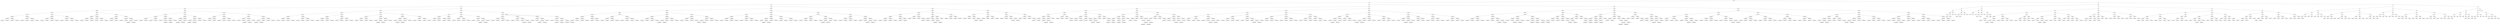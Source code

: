 strict graph "" {
	node [label="\N"];
	667	[label=zygote,
		weight=353685.0];
	5	[label=P0A,
		weight=588543.0];
	667 -- 5	[weight=28.34008097165992];
	4	[label=P1,
		weight=384355.0];
	667 -- 4	[weight=28.34008097165992];
	666	[label=ABA,
		weight=469235.0];
	5 -- 666	[weight=32.388663967611336];
	424	[label=ABP,
		weight=468645.0];
	5 -- 424	[weight=32.388663967611336];
	665	[label=ABAL,
		weight=303635.0];
	666 -- 665	[weight=34.412955465587046];
	531	[label=ABAR,
		weight=250345.0];
	666 -- 531	[weight=34.412955465587046];
	664	[label=ABALA,
		weight=160729.0];
	665 -- 664	[weight=28.34008097165992];
	599	[label=ABALP,
		weight=167551.0];
	665 -- 599	[weight=28.34008097165992];
	663	[label=ABALAA,
		weight=77339.0];
	664 -- 663	[weight=34.412955465587046];
	633	[label=ABALAP,
		weight=87243.0];
	664 -- 633	[weight=34.412955465587046];
	662	[label=ABALAAA,
		weight=39345.0];
	663 -- 662	[weight=49.59514170040486];
	647	[label=ABALAAP,
		weight=36763.0];
	663 -- 647	[weight=49.59514170040486];
	661	[label=ABALAAAA,
		weight=18529.0];
	662 -- 661	[weight=53.64372469635627];
	654	[label=ABALAAAP,
		weight=18529.0];
	662 -- 654	[weight=53.64372469635627];
	660	[label=ABALAAAAL,
		weight=7977.0];
	661 -- 660	[weight=101.21457489878543];
	657	[label=ABALAAAAR,
		weight=7977.0];
	661 -- 657	[weight=101.21457489878543];
	659	[label=ABALAAAALA,
		weight=2665.0];
	660 -- 659	[weight=143.7246963562753];
	658	[label=ABALAAAALP,
		weight=2665.0];
	660 -- 658	[weight=143.7246963562753];
	1335	[label=ABALAAAALAL,
		weight=0.0];
	659 -- 1335	[weight=143.7246963562753];
	1334	[label=ABALAAAALAR,
		weight=0.0];
	659 -- 1334	[weight=143.7246963562753];
	1333	[label=ABALAAAALPA,
		weight=0.0];
	658 -- 1333	[weight=128.54251012145747];
	1332	[label=ABALAAAALPP,
		weight=0.0];
	658 -- 1332	[weight=128.54251012145747];
	656	[label=ABALAAAARL,
		weight=2665.0];
	657 -- 656	[weight=143.7246963562753];
	655	[label=ABALAAAARR,
		weight=2665.0];
	657 -- 655	[weight=143.7246963562753];
	1331	[label=ABALAAAARLA,
		weight=0.0];
	656 -- 1331	[weight=115.38461538461539];
	1330	[label=ABALAAAARLP,
		weight=0.0];
	656 -- 1330	[weight=115.38461538461539];
	1329	[label=ABALAAAARRA,
		weight=0.0];
	655 -- 1329	[weight=115.38461538461539];
	1328	[label=ABALAAAARRP,
		weight=0.0];
	655 -- 1328	[weight=115.38461538461539];
	653	[label=ABALAAAPA,
		weight=7977.0];
	654 -- 653	[weight=92.10526315789473];
	650	[label=ABALAAAPP,
		weight=7977.0];
	654 -- 650	[weight=92.10526315789473];
	652	[label=ABALAAAPAL,
		weight=2665.0];
	653 -- 652	[weight=105.26315789473684];
	651	[label=ABALAAAPAR,
		weight=2665.0];
	653 -- 651	[weight=105.26315789473684];
	1327	[label=ABALAAAPALL,
		weight=0.0];
	652 -- 1327	[weight=115.38461538461539];
	1326	[label=ABALAAAPALR,
		weight=0.0];
	652 -- 1326	[weight=115.38461538461539];
	1325	[label=ABALAAAPARL,
		weight=0.0];
	651 -- 1325	[weight=134.6153846153846];
	1324	[label=ABALAAAPARR,
		weight=0.0];
	651 -- 1324	[weight=134.6153846153846];
	649	[label=ABALAAAPPL,
		weight=2665.0];
	650 -- 649	[weight=105.26315789473684];
	648	[label=ABALAAAPPR,
		weight=2665.0];
	650 -- 648	[weight=105.26315789473684];
	1323	[label=ABALAAAPPLL,
		weight=0.0];
	649 -- 1323	[weight=134.6153846153846];
	1322	[label=ABALAAAPPLR,
		weight=0.0];
	649 -- 1322	[weight=134.6153846153846];
	1321	[label=ABALAAAPPRL,
		weight=0.0];
	648 -- 1321	[weight=115.38461538461539];
	1320	[label=ABALAAAPPRR,
		weight=0.0];
	648 -- 1320	[weight=115.38461538461539];
	646	[label=ABALAAPA,
		weight=15899.0];
	647 -- 646	[weight=55.66801619433198];
	640	[label=ABALAAPP,
		weight=18525.0];
	647 -- 640	[weight=55.66801619433198];
	645	[label=ABALAAPAA,
		weight=7977.0];
	646 -- 645	[weight=99.19028340080972];
	642	[label=ABALAAPAP,
		weight=5323.0];
	646 -- 642	[weight=99.19028340080972];
	644	[label=ABALAAPAAA,
		weight=2665.0];
	645 -- 644	[weight=124.49392712550606];
	643	[label=ABALAAPAAP,
		weight=2665.0];
	645 -- 643	[weight=124.49392712550606];
	1319	[label=ABALAAPAAAL,
		weight=0.0];
	644 -- 1319	[weight=162.95546558704456];
	1318	[label=ABALAAPAAAR,
		weight=0.0];
	644 -- 1318	[weight=162.95546558704456];
	1317	[label=ABALAAPAAPA,
		weight=0.0];
	643 -- 1317	[weight=147.77327935222672];
	1316	[label=ABALAAPAAPP,
		weight=0.0];
	643 -- 1316	[weight=147.77327935222672];
	1315	[label=ABALAAPAPA,
		weight=0.0];
	642 -- 1315	[weight=124.49392712550606];
	641	[label=ABALAAPAPP,
		weight=2665.0];
	642 -- 641	[weight=124.49392712550606];
	1314	[label=ABALAAPAPPA,
		weight=0.0];
	641 -- 1314	[weight=105.26315789473684];
	1313	[label=ABALAAPAPPP,
		weight=0.0];
	641 -- 1313	[weight=105.26315789473684];
	639	[label=ABALAAPPA,
		weight=5323.0];
	640 -- 639	[weight=90.08097165991903];
	637	[label=ABALAAPPP,
		weight=10623.0];
	640 -- 637	[weight=90.08097165991903];
	1312	[label=ABALAAPPAA,
		weight=0.0];
	639 -- 1312	[weight=134.6153846153846];
	638	[label=ABALAAPPAP,
		weight=2665.0];
	639 -- 638	[weight=134.6153846153846];
	1311	[label=ABALAAPPAPA,
		weight=0.0];
	638 -- 1311	[weight=105.26315789473684];
	1310	[label=ABALAAPPAPP,
		weight=0.0];
	638 -- 1310	[weight=105.26315789473684];
	636	[label=ABALAAPPPA,
		weight=2665.0];
	637 -- 636	[weight=96.15384615384616];
	635	[label=ABALAAPPPP,
		weight=5323.0];
	637 -- 635	[weight=96.15384615384616];
	1309	[label=ABALAAPPPAA,
		weight=0.0];
	636 -- 1309	[weight=173.07692307692307];
	1308	[label=ABALAAPPPAP,
		weight=0.0];
	636 -- 1308	[weight=173.07692307692307];
	634	[label=ABALAAPPPPA,
		weight=2665.0];
	635 -- 634	[weight=134.6153846153846];
	1305	[label=ABALAAPPPPP,
		weight=0.0];
	635 -- 1305	[weight=134.6153846153846];
	1307	[label=ABALAAPPPPAA,
		weight=0.0];
	634 -- 1307	[weight=230.76923076923077];
	1306	[label=ABALAAPPPPAP,
		weight=0.0];
	634 -- 1306	[weight=230.76923076923077];
	632	[label=ABALAPA,
		weight=44489.0];
	633 -- 632	[weight=45.54655870445344];
	615	[label=ABALAPP,
		weight=41911.0];
	633 -- 615	[weight=45.54655870445344];
	631	[label=ABALAPAA,
		weight=21151.0];
	632 -- 631	[weight=53.64372469635627];
	623	[label=ABALAPAP,
		weight=21151.0];
	632 -- 623	[weight=53.64372469635627];
	630	[label=ABALAPAAA,
		weight=7977.0];
	631 -- 630	[weight=96.15384615384616];
	627	[label=ABALAPAAP,
		weight=10623.0];
	631 -- 627	[weight=96.15384615384616];
	629	[label=ABALAPAAAA,
		weight=2665.0];
	630 -- 629	[weight=86.03238866396761];
	628	[label=ABALAPAAAP,
		weight=2665.0];
	630 -- 628	[weight=86.03238866396761];
	1304	[label=ABALAPAAAAA,
		weight=0.0];
	629 -- 1304	[weight=230.76923076923077];
	1303	[label=ABALAPAAAAP,
		weight=0.0];
	629 -- 1303	[weight=230.76923076923077];
	1302	[label=ABALAPAAAPA,
		weight=0.0];
	628 -- 1302	[weight=143.7246963562753];
	1301	[label=ABALAPAAAPP,
		weight=0.0];
	628 -- 1301	[weight=143.7246963562753];
	626	[label=ABALAPAAPA,
		weight=2665.0];
	627 -- 626	[weight=86.03238866396761];
	625	[label=ABALAPAAPP,
		weight=5323.0];
	627 -- 625	[weight=86.03238866396761];
	1300	[label=ABALAPAAPAA,
		weight=0.0];
	626 -- 1300	[weight=195.3441295546559];
	1299	[label=ABALAPAAPAP,
		weight=0.0];
	626 -- 1299	[weight=195.3441295546559];
	624	[label=ABALAPAAPPA,
		weight=2665.0];
	625 -- 624	[weight=134.6153846153846];
	1296	[label=ABALAPAAPPP,
		weight=0.0];
	625 -- 1296	[weight=134.6153846153846];
	1298	[label=ABALAPAAPPAA,
		weight=0.0];
	624 -- 1298	[weight=214.5748987854251];
	1297	[label=ABALAPAAPPAP,
		weight=0.0];
	624 -- 1297	[weight=214.5748987854251];
	622	[label=ABALAPAPA,
		weight=7973.0];
	623 -- 622	[weight=76.92307692307693];
	619	[label=ABALAPAPP,
		weight=10623.0];
	623 -- 619	[weight=76.92307692307693];
	1295	[label=ABALAPAPAA,
		weight=0.0];
	622 -- 1295	[weight=105.26315789473684];
	621	[label=ABALAPAPAP,
		weight=5323.0];
	622 -- 621	[weight=105.26315789473684];
	620	[label=ABALAPAPAPA,
		weight=2665.0];
	621 -- 620	[weight=134.6153846153846];
	1292	[label=ABALAPAPAPP,
		weight=0.0];
	621 -- 1292	[weight=134.6153846153846];
	1294	[label=ABALAPAPAPAA,
		weight=0.0];
	620 -- 1294	[weight=220.64777327935224];
	1293	[label=ABALAPAPAPAP,
		weight=0.0];
	620 -- 1293	[weight=220.64777327935224];
	618	[label=ABALAPAPPA,
		weight=5323.0];
	619 -- 618	[weight=96.15384615384616];
	616	[label=ABALAPAPPP,
		weight=2665.0];
	619 -- 616	[weight=96.15384615384616];
	617	[label=ABALAPAPPAA,
		weight=2665.0];
	618 -- 617	[weight=134.6153846153846];
	1289	[label=ABALAPAPPAP,
		weight=0.0];
	618 -- 1289	[weight=134.6153846153846];
	1291	[label=ABALAPAPPAAA,
		weight=0.0];
	617 -- 1291	[weight=211.53846153846155];
	1290	[label=ABALAPAPPAAP,
		weight=0.0];
	617 -- 1290	[weight=211.53846153846155];
	1288	[label=ABALAPAPPPA,
		weight=0.0];
	616 -- 1288	[weight=153.84615384615387];
	1287	[label=ABALAPAPPPP,
		weight=0.0];
	616 -- 1287	[weight=153.84615384615387];
	614	[label=ABALAPPA,
		weight=15899.0];
	615 -- 614	[weight=55.66801619433198];
	608	[label=ABALAPPP,
		weight=23769.0];
	615 -- 608	[weight=55.66801619433198];
	613	[label=ABALAPPAA,
		weight=5323.0];
	614 -- 613	[weight=94.12955465587045];
	611	[label=ABALAPPAP,
		weight=7977.0];
	614 -- 611	[weight=94.12955465587045];
	1286	[label=ABALAPPAAA,
		weight=0.0];
	613 -- 1286	[weight=134.6153846153846];
	612	[label=ABALAPPAAP,
		weight=2665.0];
	613 -- 612	[weight=134.6153846153846];
	1285	[label=ABALAPPAAPA,
		weight=0.0];
	612 -- 1285	[weight=192.30769230769232];
	1284	[label=ABALAPPAAPP,
		weight=0.0];
	612 -- 1284	[weight=192.30769230769232];
	610	[label=ABALAPPAPA,
		weight=2665.0];
	611 -- 610	[weight=86.03238866396761];
	609	[label=ABALAPPAPP,
		weight=2665.0];
	611 -- 609	[weight=86.03238866396761];
	1283	[label=ABALAPPAPAA,
		weight=0.0];
	610 -- 1283	[weight=211.53846153846155];
	1282	[label=ABALAPPAPAP,
		weight=0.0];
	610 -- 1282	[weight=211.53846153846155];
	1281	[label=ABALAPPAPPA,
		weight=0.0];
	609 -- 1281	[weight=143.7246963562753];
	1280	[label=ABALAPPAPPP,
		weight=0.0];
	609 -- 1280	[weight=143.7246963562753];
	607	[label=ABALAPPPA,
		weight=10623.0];
	608 -- 607	[weight=74.89878542510121];
	603	[label=ABALAPPPP,
		weight=10623.0];
	608 -- 603	[weight=74.89878542510121];
	606	[label=ABALAPPPAA,
		weight=2665.0];
	607 -- 606	[weight=101.21457489878543];
	605	[label=ABALAPPPAP,
		weight=5323.0];
	607 -- 605	[weight=101.21457489878543];
	1279	[label=ABALAPPPAAA,
		weight=0.0];
	606 -- 1279	[weight=173.07692307692307];
	1278	[label=ABALAPPPAAP,
		weight=0.0];
	606 -- 1278	[weight=173.07692307692307];
	604	[label=ABALAPPPAPA,
		weight=2665.0];
	605 -- 604	[weight=137.65182186234819];
	1275	[label=ABALAPPPAPP,
		weight=0.0];
	605 -- 1275	[weight=137.65182186234819];
	1277	[label=ABALAPPPAPAA,
		weight=0.0];
	604 -- 1277	[weight=220.64777327935224];
	1276	[label=ABALAPPPAPAP,
		weight=0.0];
	604 -- 1276	[weight=220.64777327935224];
	602	[label=ABALAPPPPA,
		weight=5323.0];
	603 -- 602	[weight=96.15384615384616];
	600	[label=ABALAPPPPP,
		weight=2665.0];
	603 -- 600	[weight=96.15384615384616];
	601	[label=ABALAPPPPAA,
		weight=2665.0];
	602 -- 601	[weight=134.6153846153846];
	1272	[label=ABALAPPPPAP,
		weight=0.0];
	602 -- 1272	[weight=134.6153846153846];
	1274	[label=ABALAPPPPAAA,
		weight=0.0];
	601 -- 1274	[weight=211.53846153846155];
	1273	[label=ABALAPPPPAAP,
		weight=0.0];
	601 -- 1273	[weight=211.53846153846155];
	1271	[label=ABALAPPPPPA,
		weight=0.0];
	600 -- 1271	[weight=153.84615384615387];
	1270	[label=ABALAPPPPPP,
		weight=0.0];
	600 -- 1270	[weight=153.84615384615387];
	598	[label=ABALPA,
		weight=84773.0];
	599 -- 598	[weight=34.412955465587046];
	565	[label=ABALPP,
		weight=87219.0];
	599 -- 565	[weight=34.412955465587046];
	597	[label=ABALPAA,
		weight=39345.0];
	598 -- 597	[weight=70.8502024291498];
	582	[label=ABALPAP,
		weight=44489.0];
	598 -- 582	[weight=70.8502024291498];
	596	[label=ABALPAAA,
		weight=18529.0];
	597 -- 596	[weight=57.69230769230769];
	589	[label=ABALPAAP,
		weight=18529.0];
	597 -- 589	[weight=57.69230769230769];
	595	[label=ABALPAAAA,
		weight=7977.0];
	596 -- 595	[weight=76.92307692307693];
	592	[label=ABALPAAAP,
		weight=7977.0];
	596 -- 592	[weight=76.92307692307693];
	594	[label=ABALPAAAAA,
		weight=2665.0];
	595 -- 594	[weight=118.42105263157895];
	593	[label=ABALPAAAAP,
		weight=2665.0];
	595 -- 593	[weight=118.42105263157895];
	1269	[label=ABALPAAAAAA,
		weight=0.0];
	594 -- 1269	[weight=158.9068825910931];
	1268	[label=ABALPAAAAAP,
		weight=0.0];
	594 -- 1268	[weight=158.9068825910931];
	1267	[label=ABALPAAAAPA,
		weight=0.0];
	593 -- 1267	[weight=158.9068825910931];
	1266	[label=ABALPAAAAPP,
		weight=0.0];
	593 -- 1266	[weight=158.9068825910931];
	591	[label=ABALPAAAPA,
		weight=2665.0];
	592 -- 591	[weight=118.42105263157895];
	590	[label=ABALPAAAPP,
		weight=2665.0];
	592 -- 590	[weight=118.42105263157895];
	1265	[label=ABALPAAAPAA,
		weight=0.0];
	591 -- 1265	[weight=201.417004048583];
	1264	[label=ABALPAAAPAP,
		weight=0.0];
	591 -- 1264	[weight=201.417004048583];
	1263	[label=ABALPAAAPPA,
		weight=0.0];
	590 -- 1263	[weight=192.30769230769232];
	1262	[label=ABALPAAAPPP,
		weight=0.0];
	590 -- 1262	[weight=192.30769230769232];
	588	[label=ABALPAAPA,
		weight=7977.0];
	589 -- 588	[weight=57.69230769230769];
	585	[label=ABALPAAPP,
		weight=7977.0];
	589 -- 585	[weight=57.69230769230769];
	587	[label=ABALPAAPAA,
		weight=2665.0];
	588 -- 587	[weight=115.38461538461539];
	586	[label=ABALPAAPAP,
		weight=2665.0];
	588 -- 586	[weight=115.38461538461539];
	1261	[label=ABALPAAPAAA,
		weight=0.0];
	587 -- 1261	[weight=143.7246963562753];
	1260	[label=ABALPAAPAAP,
		weight=0.0];
	587 -- 1260	[weight=143.7246963562753];
	1259	[label=ABALPAAPAPA,
		weight=0.0];
	586 -- 1259	[weight=105.26315789473684];
	1258	[label=ABALPAAPAPP,
		weight=0.0];
	586 -- 1258	[weight=105.26315789473684];
	584	[label=ABALPAAPPA,
		weight=2665.0];
	585 -- 584	[weight=124.49392712550606];
	583	[label=ABALPAAPPP,
		weight=2665.0];
	585 -- 583	[weight=124.49392712550606];
	1257	[label=ABALPAAPPAA,
		weight=0.0];
	584 -- 1257	[weight=143.7246963562753];
	1256	[label=ABALPAAPPAP,
		weight=0.0];
	584 -- 1256	[weight=143.7246963562753];
	1255	[label=ABALPAAPPPA,
		weight=0.0];
	583 -- 1255	[weight=124.49392712550606];
	1254	[label=ABALPAAPPPP,
		weight=0.0];
	583 -- 1254	[weight=124.49392712550606];
	581	[label=ABALPAPA,
		weight=21151.0];
	582 -- 581	[weight=57.69230769230769];
	573	[label=ABALPAPP,
		weight=21151.0];
	582 -- 573	[weight=57.69230769230769];
	580	[label=ABALPAPAA,
		weight=7977.0];
	581 -- 580	[weight=57.69230769230769];
	577	[label=ABALPAPAP,
		weight=10623.0];
	581 -- 577	[weight=57.69230769230769];
	579	[label=ABALPAPAAA,
		weight=2665.0];
	580 -- 579	[weight=120.44534412955466];
	578	[label=ABALPAPAAP,
		weight=2665.0];
	580 -- 578	[weight=120.44534412955466];
	1253	[label=ABALPAPAAAA,
		weight=0.0];
	579 -- 1253	[weight=109.31174089068827];
	1252	[label=ABALPAPAAAP,
		weight=0.0];
	579 -- 1252	[weight=109.31174089068827];
	1251	[label=ABALPAPAAPA,
		weight=0.0];
	578 -- 1251	[weight=156.8825910931174];
	1250	[label=ABALPAPAAPP,
		weight=0.0];
	578 -- 1250	[weight=156.8825910931174];
	576	[label=ABALPAPAPA,
		weight=5323.0];
	577 -- 576	[weight=115.38461538461539];
	574	[label=ABALPAPAPP,
		weight=2665.0];
	577 -- 574	[weight=115.38461538461539];
	1249	[label=ABALPAPAPAA,
		weight=0.0];
	576 -- 1249	[weight=115.38461538461539];
	575	[label=ABALPAPAPAP,
		weight=2665.0];
	576 -- 575	[weight=115.38461538461539];
	1248	[label=ABALPAPAPAPA,
		weight=0.0];
	575 -- 1248	[weight=201.417004048583];
	1247	[label=ABALPAPAPAPP,
		weight=0.0];
	575 -- 1247	[weight=201.417004048583];
	1246	[label=ABALPAPAPPA,
		weight=0.0];
	574 -- 1246	[weight=153.84615384615387];
	1245	[label=ABALPAPAPPP,
		weight=0.0];
	574 -- 1245	[weight=153.84615384615387];
	572	[label=ABALPAPPA,
		weight=10623.0];
	573 -- 572	[weight=57.69230769230769];
	568	[label=ABALPAPPP,
		weight=7977.0];
	573 -- 568	[weight=57.69230769230769];
	571	[label=ABALPAPPAA,
		weight=5323.0];
	572 -- 571	[weight=99.19028340080972];
	569	[label=ABALPAPPAP,
		weight=2665.0];
	572 -- 569	[weight=99.19028340080972];
	1244	[label=ABALPAPPAAA,
		weight=0.0];
	571 -- 1244	[weight=149.79757085020242];
	570	[label=ABALPAPPAAP,
		weight=2665.0];
	571 -- 570	[weight=149.79757085020242];
	1243	[label=ABALPAPPAAPA,
		weight=0.0];
	570 -- 1243	[weight=173.07692307692307];
	1242	[label=ABALPAPPAAPP,
		weight=0.0];
	570 -- 1242	[weight=173.07692307692307];
	1241	[label=ABALPAPPAPA,
		weight=0.0];
	569 -- 1241	[weight=101.21457489878543];
	1240	[label=ABALPAPPAPP,
		weight=0.0];
	569 -- 1240	[weight=101.21457489878543];
	567	[label=ABALPAPPPA,
		weight=2665.0];
	568 -- 567	[weight=96.15384615384616];
	566	[label=ABALPAPPPP,
		weight=2665.0];
	568 -- 566	[weight=96.15384615384616];
	1239	[label=ABALPAPPPAA,
		weight=0.0];
	567 -- 1239	[weight=197.3684210526316];
	1238	[label=ABALPAPPPAP,
		weight=0.0];
	567 -- 1238	[weight=197.3684210526316];
	1237	[label=ABALPAPPPPA,
		weight=0.0];
	566 -- 1237	[weight=81.98380566801619];
	1236	[label=ABALPAPPPPP,
		weight=0.0];
	566 -- 1236	[weight=81.98380566801619];
	564	[label=ABALPPA,
		weight=36755.0];
	565 -- 564	[weight=70.8502024291498];
	550	[label=ABALPPP,
		weight=49605.0];
	565 -- 550	[weight=70.8502024291498];
	563	[label=ABALPPAA,
		weight=13265.0];
	564 -- 563	[weight=66.80161943319838];
	558	[label=ABALPPAP,
		weight=21151.0];
	564 -- 558	[weight=66.80161943319838];
	562	[label=ABALPPAAA,
		weight=5323.0];
	563 -- 562	[weight=43.522267206477736];
	560	[label=ABALPPAAP,
		weight=5323.0];
	563 -- 560	[weight=43.522267206477736];
	1235	[label=ABALPPAAAA,
		weight=0.0];
	562 -- 1235	[weight=141.7004048582996];
	561	[label=ABALPPAAAP,
		weight=2665.0];
	562 -- 561	[weight=141.7004048582996];
	1234	[label=ABALPPAAAPA,
		weight=0.0];
	561 -- 1234	[weight=111.33603238866397];
	1233	[label=ABALPPAAAPP,
		weight=0.0];
	561 -- 1233	[weight=111.33603238866397];
	1232	[label=ABALPPAAPA,
		weight=0.0];
	560 -- 1232	[weight=128.54251012145747];
	559	[label=ABALPPAAPP,
		weight=2665.0];
	560 -- 559	[weight=128.54251012145747];
	1231	[label=ABALPPAAPPA,
		weight=0.0];
	559 -- 1231	[weight=143.7246963562753];
	1230	[label=ABALPPAAPPP,
		weight=0.0];
	559 -- 1230	[weight=143.7246963562753];
	557	[label=ABALPPAPA,
		weight=7977.0];
	558 -- 557	[weight=24.291497975708502];
	554	[label=ABALPPAPP,
		weight=10623.0];
	558 -- 554	[weight=24.291497975708502];
	556	[label=ABALPPAPAA,
		weight=2665.0];
	557 -- 556	[weight=128.54251012145747];
	555	[label=ABALPPAPAP,
		weight=2665.0];
	557 -- 555	[weight=128.54251012145747];
	1229	[label=ABALPPAPAAA,
		weight=0.0];
	556 -- 1229	[weight=153.84615384615387];
	1228	[label=ABALPPAPAAP,
		weight=0.0];
	556 -- 1228	[weight=153.84615384615387];
	1227	[label=ABALPPAPAPA,
		weight=0.0];
	555 -- 1227	[weight=137.65182186234819];
	1226	[label=ABALPPAPAPP,
		weight=0.0];
	555 -- 1226	[weight=137.65182186234819];
	553	[label=ABALPPAPPA,
		weight=2665.0];
	554 -- 553	[weight=122.46963562753037];
	552	[label=ABALPPAPPP,
		weight=5323.0];
	554 -- 552	[weight=122.46963562753037];
	1225	[label=ABALPPAPPAA,
		weight=0.0];
	553 -- 1225	[weight=139.6761133603239];
	1224	[label=ABALPPAPPAP,
		weight=0.0];
	553 -- 1224	[weight=139.6761133603239];
	551	[label=ABALPPAPPPA,
		weight=2665.0];
	552 -- 551	[weight=130.56680161943322];
	1221	[label=ABALPPAPPPP,
		weight=0.0];
	552 -- 1221	[weight=130.56680161943322];
	1223	[label=ABALPPAPPPAA,
		weight=0.0];
	551 -- 1223	[weight=239.87854251012143];
	1222	[label=ABALPPAPPPAP,
		weight=0.0];
	551 -- 1222	[weight=239.87854251012143];
	549	[label=ABALPPPA,
		weight=21151.0];
	550 -- 549	[weight=57.69230769230769];
	541	[label=ABALPPPP,
		weight=26379.0];
	550 -- 541	[weight=57.69230769230769];
	548	[label=ABALPPPAA,
		weight=7977.0];
	549 -- 548	[weight=57.69230769230769];
	545	[label=ABALPPPAP,
		weight=10623.0];
	549 -- 545	[weight=57.69230769230769];
	547	[label=ABALPPPAAA,
		weight=2665.0];
	548 -- 547	[weight=137.65182186234819];
	546	[label=ABALPPPAAP,
		weight=2665.0];
	548 -- 546	[weight=137.65182186234819];
	1220	[label=ABALPPPAAAA,
		weight=0.0];
	547 -- 1220	[weight=149.79757085020242];
	1219	[label=ABALPPPAAAP,
		weight=0.0];
	547 -- 1219	[weight=149.79757085020242];
	1218	[label=ABALPPPAAPD,
		weight=0.0];
	546 -- 1218	[weight=158.9068825910931];
	1217	[label=ABALPPPAAPV,
		weight=0.0];
	546 -- 1217	[weight=158.9068825910931];
	544	[label=ABALPPPAPA,
		weight=2665.0];
	545 -- 544	[weight=115.38461538461539];
	543	[label=ABALPPPAPP,
		weight=5323.0];
	545 -- 543	[weight=115.38461538461539];
	1216	[label=ABALPPPAPAD,
		weight=0.0];
	544 -- 1216	[weight=153.84615384615387];
	1215	[label=ABALPPPAPAV,
		weight=0.0];
	544 -- 1215	[weight=153.84615384615387];
	1214	[label=ABALPPPAPPA,
		weight=0.0];
	543 -- 1214	[weight=115.38461538461539];
	542	[label=ABALPPPAPPP,
		weight=2665.0];
	543 -- 542	[weight=115.38461538461539];
	1213	[label=ABALPPPAPPPA,
		weight=0.0];
	542 -- 1213	[weight=173.07692307692307];
	1212	[label=ABALPPPAPPPP,
		weight=0.0];
	542 -- 1212	[weight=173.07692307692307];
	540	[label=ABALPPPPA,
		weight=10623.0];
	541 -- 540	[weight=24.291497975708502];
	536	[label=ABALPPPPP,
		weight=13261.0];
	541 -- 536	[weight=24.291497975708502];
	539	[label=ABALPPPPAA,
		weight=2665.0];
	540 -- 539	[weight=143.7246963562753];
	538	[label=ABALPPPPAP,
		weight=5323.0];
	540 -- 538	[weight=143.7246963562753];
	1211	[label=ABALPPPPAAD,
		weight=0.0];
	539 -- 1211	[weight=128.54251012145747];
	1210	[label=ABALPPPPAAV,
		weight=0.0];
	539 -- 1210	[weight=128.54251012145747];
	537	[label=ABALPPPPAPA,
		weight=2665.0];
	538 -- 537	[weight=147.77327935222672];
	1207	[label=ABALPPPPAPP,
		weight=0.0];
	538 -- 1207	[weight=147.77327935222672];
	1209	[label=ABALPPPPAPAA,
		weight=0.0];
	537 -- 1209	[weight=211.53846153846155];
	1208	[label=ABALPPPPAPAP,
		weight=0.0];
	537 -- 1208	[weight=211.53846153846155];
	535	[label=ABALPPPPPA,
		weight=2665.0];
	536 -- 535	[weight=132.59109311740892];
	534	[label=ABALPPPPPP,
		weight=7977.0];
	536 -- 534	[weight=132.59109311740892];
	1206	[label=ABALPPPPPAA,
		weight=0.0];
	535 -- 1206	[weight=120.44534412955466];
	1205	[label=ABALPPPPPAP,
		weight=0.0];
	535 -- 1205	[weight=120.44534412955466];
	533	[label=ABALPPPPPPA,
		weight=2665.0];
	534 -- 533	[weight=72.8744939271255];
	532	[label=ABALPPPPPPP,
		weight=2665.0];
	534 -- 532	[weight=72.8744939271255];
	1204	[label=ABALPPPPPPAA,
		weight=0.0];
	533 -- 1204	[weight=167.00404858299595];
	1203	[label=ABALPPPPPPAP,
		weight=0.0];
	533 -- 1203	[weight=167.00404858299595];
	1202	[label=ABALPPPPPPPA,
		weight=0.0];
	532 -- 1202	[weight=167.00404858299595];
	1201	[label=ABALPPPPPPPP,
		weight=0.0];
	532 -- 1201	[weight=167.00404858299595];
	530	[label=ABARA,
		weight=165285.0];
	531 -- 530	[weight=28.34008097165992];
	463	[label=ABARP,
		weight=99473.0];
	531 -- 463	[weight=28.34008097165992];
	529	[label=ABARAA,
		weight=82295.0];
	530 -- 529	[weight=47.57085020242915];
	497	[label=ABARAP,
		weight=87243.0];
	530 -- 497	[weight=47.57085020242915];
	528	[label=ABARAAA,
		weight=36763.0];
	529 -- 528	[weight=57.69230769230769];
	514	[label=ABARAAP,
		weight=44489.0];
	529 -- 514	[weight=57.69230769230769];
	527	[label=ABARAAAA,
		weight=15899.0];
	528 -- 527	[weight=57.69230769230769];
	521	[label=ABARAAAP,
		weight=18529.0];
	528 -- 521	[weight=57.69230769230769];
	526	[label=ABARAAAAA,
		weight=7977.0];
	527 -- 526	[weight=86.03238866396761];
	523	[label=ABARAAAAP,
		weight=5323.0];
	527 -- 523	[weight=86.03238866396761];
	525	[label=ABARAAAAAA,
		weight=2665.0];
	526 -- 525	[weight=115.38461538461539];
	524	[label=ABARAAAAAP,
		weight=2665.0];
	526 -- 524	[weight=115.38461538461539];
	1200	[label=ABARAAAAAAA,
		weight=0.0];
	525 -- 1200	[weight=162.95546558704456];
	1199	[label=ABARAAAAAAP,
		weight=0.0];
	525 -- 1199	[weight=162.95546558704456];
	1198	[label=ABARAAAAAPA,
		weight=0.0];
	524 -- 1198	[weight=173.07692307692307];
	1197	[label=ABARAAAAAPP,
		weight=0.0];
	524 -- 1197	[weight=173.07692307692307];
	522	[label=ABARAAAAPA,
		weight=2665.0];
	523 -- 522	[weight=134.6153846153846];
	1194	[label=ABARAAAAPP,
		weight=0.0];
	523 -- 1194	[weight=134.6153846153846];
	1196	[label=ABARAAAAPAA,
		weight=0.0];
	522 -- 1196	[weight=143.7246963562753];
	1195	[label=ABARAAAAPAP,
		weight=0.0];
	522 -- 1195	[weight=143.7246963562753];
	520	[label=ABARAAAPA,
		weight=7977.0];
	521 -- 520	[weight=76.92307692307693];
	517	[label=ABARAAAPP,
		weight=7977.0];
	521 -- 517	[weight=76.92307692307693];
	519	[label=ABARAAAPAA,
		weight=2665.0];
	520 -- 519	[weight=96.15384615384616];
	518	[label=ABARAAAPAP,
		weight=2665.0];
	520 -- 518	[weight=96.15384615384616];
	1193	[label=ABARAAAPAAA,
		weight=0.0];
	519 -- 1193	[weight=134.6153846153846];
	1192	[label=ABARAAAPAAP,
		weight=0.0];
	519 -- 1192	[weight=134.6153846153846];
	1191	[label=ABARAAAPAPA,
		weight=0.0];
	518 -- 1191	[weight=105.26315789473684];
	1190	[label=ABARAAAPAPP,
		weight=0.0];
	518 -- 1190	[weight=105.26315789473684];
	516	[label=ABARAAAPPA,
		weight=2665.0];
	517 -- 516	[weight=105.26315789473684];
	515	[label=ABARAAAPPP,
		weight=2665.0];
	517 -- 515	[weight=105.26315789473684];
	1189	[label=ABARAAAPPAA,
		weight=0.0];
	516 -- 1189	[weight=143.7246963562753];
	1188	[label=ABARAAAPPAP,
		weight=0.0];
	516 -- 1188	[weight=143.7246963562753];
	1187	[label=ABARAAAPPPA,
		weight=0.0];
	515 -- 1187	[weight=134.6153846153846];
	1186	[label=ABARAAAPPPP,
		weight=0.0];
	515 -- 1186	[weight=134.6153846153846];
	513	[label=ABARAAPA,
		weight=21151.0];
	514 -- 513	[weight=57.69230769230769];
	505	[label=ABARAAPP,
		weight=21151.0];
	514 -- 505	[weight=57.69230769230769];
	512	[label=ABARAAPAA,
		weight=7977.0];
	513 -- 512	[weight=76.92307692307693];
	509	[label=ABARAAPAP,
		weight=10623.0];
	513 -- 509	[weight=76.92307692307693];
	511	[label=ABARAAPAAA,
		weight=2665.0];
	512 -- 511	[weight=101.21457489878543];
	510	[label=ABARAAPAAP,
		weight=2665.0];
	512 -- 510	[weight=101.21457489878543];
	1185	[label=ABARAAPAAAA,
		weight=0.0];
	511 -- 1185	[weight=137.65182186234819];
	1184	[label=ABARAAPAAAP,
		weight=0.0];
	511 -- 1184	[weight=137.65182186234819];
	1183	[label=ABARAAPAAPA,
		weight=0.0];
	510 -- 1183	[weight=118.42105263157895];
	1182	[label=ABARAAPAAPP,
		weight=0.0];
	510 -- 1182	[weight=118.42105263157895];
	508	[label=ABARAAPAPA,
		weight=5323.0];
	509 -- 508	[weight=101.21457489878543];
	506	[label=ABARAAPAPP,
		weight=2665.0];
	509 -- 506	[weight=101.21457489878543];
	507	[label=ABARAAPAPAA,
		weight=2665.0];
	508 -- 507	[weight=99.19028340080972];
	1179	[label=ABARAAPAPAP,
		weight=0.0];
	508 -- 1179	[weight=99.19028340080972];
	1181	[label=ABARAAPAPAAD,
		weight=0.0];
	507 -- 1181	[weight=259.1093117408907];
	1180	[label=ABARAAPAPAAV,
		weight=0.0];
	507 -- 1180	[weight=259.1093117408907];
	1178	[label=ABARAAPAPPA,
		weight=0.0];
	506 -- 1178	[weight=186.2348178137652];
	1177	[label=ABARAAPAPPP,
		weight=0.0];
	506 -- 1177	[weight=186.2348178137652];
	504	[label=ABARAAPPA,
		weight=7977.0];
	505 -- 504	[weight=76.92307692307693];
	501	[label=ABARAAPPP,
		weight=10623.0];
	505 -- 501	[weight=76.92307692307693];
	503	[label=ABARAAPPAA,
		weight=2665.0];
	504 -- 503	[weight=101.21457489878543];
	502	[label=ABARAAPPAP,
		weight=2665.0];
	504 -- 502	[weight=101.21457489878543];
	1176	[label=ABARAAPPAAA,
		weight=0.0];
	503 -- 1176	[weight=147.77327935222672];
	1175	[label=ABARAAPPAAP,
		weight=0.0];
	503 -- 1175	[weight=147.77327935222672];
	1174	[label=ABARAAPPAPA,
		weight=0.0];
	502 -- 1174	[weight=118.42105263157895];
	1173	[label=ABARAAPPAPP,
		weight=0.0];
	502 -- 1173	[weight=118.42105263157895];
	500	[label=ABARAAPPPA,
		weight=5323.0];
	501 -- 500	[weight=101.21457489878543];
	498	[label=ABARAAPPPP,
		weight=2665.0];
	501 -- 498	[weight=101.21457489878543];
	499	[label=ABARAAPPPAA,
		weight=2665.0];
	500 -- 499	[weight=99.19028340080972];
	1170	[label=ABARAAPPPAP,
		weight=0.0];
	500 -- 1170	[weight=99.19028340080972];
	1172	[label=ABARAAPPPAAD,
		weight=0.0];
	499 -- 1172	[weight=259.1093117408907];
	1171	[label=ABARAAPPPAAV,
		weight=0.0];
	499 -- 1171	[weight=259.1093117408907];
	1169	[label=ABARAAPPPPA,
		weight=0.0];
	498 -- 1169	[weight=176.11336032388664];
	1168	[label=ABARAAPPPPP,
		weight=0.0];
	498 -- 1168	[weight=176.11336032388664];
	496	[label=ABARAPA,
		weight=41919.0];
	497 -- 496	[weight=57.69230769230769];
	480	[label=ABARAPP,
		weight=44489.0];
	497 -- 480	[weight=57.69230769230769];
	495	[label=ABARAPAA,
		weight=18529.0];
	496 -- 495	[weight=57.69230769230769];
	488	[label=ABARAPAP,
		weight=21151.0];
	496 -- 488	[weight=57.69230769230769];
	494	[label=ABARAPAAA,
		weight=7977.0];
	495 -- 494	[weight=86.03238866396761];
	491	[label=ABARAPAAP,
		weight=7977.0];
	495 -- 491	[weight=86.03238866396761];
	493	[label=ABARAPAAAA,
		weight=2665.0];
	494 -- 493	[weight=96.15384615384616];
	492	[label=ABARAPAAAP,
		weight=2665.0];
	494 -- 492	[weight=96.15384615384616];
	1167	[label=ABARAPAAAAA,
		weight=0.0];
	493 -- 1167	[weight=169.02834008097167];
	1166	[label=ABARAPAAAAP,
		weight=0.0];
	493 -- 1166	[weight=169.02834008097167];
	1165	[label=ABARAPAAAPA,
		weight=0.0];
	492 -- 1165	[weight=173.07692307692307];
	1164	[label=ABARAPAAAPP,
		weight=0.0];
	492 -- 1164	[weight=173.07692307692307];
	490	[label=ABARAPAAPA,
		weight=2665.0];
	491 -- 490	[weight=92.10526315789473];
	489	[label=ABARAPAAPP,
		weight=2665.0];
	491 -- 489	[weight=92.10526315789473];
	1163	[label=ABARAPAAPAA,
		weight=0.0];
	490 -- 1163	[weight=214.5748987854251];
	1162	[label=ABARAPAAPAP,
		weight=0.0];
	490 -- 1162	[weight=214.5748987854251];
	1161	[label=ABARAPAAPPA,
		weight=0.0];
	489 -- 1161	[weight=118.42105263157895];
	1160	[label=ABARAPAAPPP,
		weight=0.0];
	489 -- 1160	[weight=118.42105263157895];
	487	[label=ABARAPAPA,
		weight=10623.0];
	488 -- 487	[weight=76.92307692307693];
	483	[label=ABARAPAPP,
		weight=7977.0];
	488 -- 483	[weight=76.92307692307693];
	486	[label=ABARAPAPAA,
		weight=5323.0];
	487 -- 486	[weight=76.92307692307693];
	484	[label=ABARAPAPAP,
		weight=2665.0];
	487 -- 484	[weight=76.92307692307693];
	1159	[label=ABARAPAPAAA,
		weight=0.0];
	486 -- 1159	[weight=178.13765182186233];
	485	[label=ABARAPAPAAP,
		weight=2665.0];
	486 -- 485	[weight=178.13765182186233];
	1158	[label=ABARAPAPAAPA,
		weight=0.0];
	485 -- 1158	[weight=147.77327935222672];
	1157	[label=ABARAPAPAAPP,
		weight=0.0];
	485 -- 1157	[weight=147.77327935222672];
	1156	[label=ABARAPAPAPA,
		weight=0.0];
	484 -- 1156	[weight=124.49392712550606];
	1155	[label=ABARAPAPAPP,
		weight=0.0];
	484 -- 1155	[weight=124.49392712550606];
	482	[label=ABARAPAPPA,
		weight=2665.0];
	483 -- 482	[weight=66.80161943319838];
	481	[label=ABARAPAPPP,
		weight=2665.0];
	483 -- 481	[weight=66.80161943319838];
	1154	[label=ABARAPAPPAA,
		weight=0.0];
	482 -- 1154	[weight=207.4898785425101];
	1153	[label=ABARAPAPPAP,
		weight=0.0];
	482 -- 1153	[weight=207.4898785425101];
	1152	[label=ABARAPAPPPA,
		weight=0.0];
	481 -- 1152	[weight=105.26315789473684];
	1151	[label=ABARAPAPPPP,
		weight=0.0];
	481 -- 1151	[weight=105.26315789473684];
	479	[label=ABARAPPA,
		weight=21151.0];
	480 -- 479	[weight=57.69230769230769];
	471	[label=ABARAPPP,
		weight=21151.0];
	480 -- 471	[weight=57.69230769230769];
	478	[label=ABARAPPAA,
		weight=7977.0];
	479 -- 478	[weight=76.92307692307693];
	475	[label=ABARAPPAP,
		weight=10623.0];
	479 -- 475	[weight=76.92307692307693];
	477	[label=ABARAPPAAA,
		weight=2665.0];
	478 -- 477	[weight=101.21457489878543];
	476	[label=ABARAPPAAP,
		weight=2665.0];
	478 -- 476	[weight=101.21457489878543];
	1150	[label=ABARAPPAAAA,
		weight=0.0];
	477 -- 1150	[weight=147.77327935222672];
	1149	[label=ABARAPPAAAP,
		weight=0.0];
	477 -- 1149	[weight=147.77327935222672];
	1148	[label=ABARAPPAAPA,
		weight=0.0];
	476 -- 1148	[weight=167.00404858299595];
	1147	[label=ABARAPPAAPP,
		weight=0.0];
	476 -- 1147	[weight=167.00404858299595];
	474	[label=ABARAPPAPA,
		weight=5323.0];
	475 -- 474	[weight=86.03238866396761];
	472	[label=ABARAPPAPP,
		weight=2665.0];
	475 -- 472	[weight=86.03238866396761];
	1146	[label=ABARAPPAPAA,
		weight=0.0];
	474 -- 1146	[weight=137.65182186234819];
	473	[label=ABARAPPAPAP,
		weight=2665.0];
	474 -- 473	[weight=137.65182186234819];
	1145	[label=ABARAPPAPAPA,
		weight=0.0];
	473 -- 1145	[weight=216.5991902834008];
	1144	[label=ABARAPPAPAPP,
		weight=0.0];
	473 -- 1144	[weight=216.5991902834008];
	1143	[label=ABARAPPAPPA,
		weight=0.0];
	472 -- 1143	[weight=153.84615384615387];
	1142	[label=ABARAPPAPPP,
		weight=0.0];
	472 -- 1142	[weight=153.84615384615387];
	470	[label=ABARAPPPA,
		weight=7977.0];
	471 -- 470	[weight=76.92307692307693];
	467	[label=ABARAPPPP,
		weight=10623.0];
	471 -- 467	[weight=76.92307692307693];
	469	[label=ABARAPPPAA,
		weight=2665.0];
	470 -- 469	[weight=86.03238866396761];
	468	[label=ABARAPPPAP,
		weight=2665.0];
	470 -- 468	[weight=86.03238866396761];
	1141	[label=ABARAPPPAAA,
		weight=0.0];
	469 -- 1141	[weight=143.7246963562753];
	1140	[label=ABARAPPPAAP,
		weight=0.0];
	469 -- 1140	[weight=143.7246963562753];
	1139	[label=ABARAPPPAPA,
		weight=0.0];
	468 -- 1139	[weight=143.7246963562753];
	1138	[label=ABARAPPPAPP,
		weight=0.0];
	468 -- 1138	[weight=143.7246963562753];
	466	[label=ABARAPPPPA,
		weight=2665.0];
	467 -- 466	[weight=81.98380566801619];
	465	[label=ABARAPPPPP,
		weight=5323.0];
	467 -- 465	[weight=81.98380566801619];
	1137	[label=ABARAPPPPAA,
		weight=0.0];
	466 -- 1137	[weight=147.77327935222672];
	1136	[label=ABARAPPPPAP,
		weight=0.0];
	466 -- 1136	[weight=147.77327935222672];
	464	[label=ABARAPPPPPA,
		weight=2665.0];
	465 -- 464	[weight=137.65182186234819];
	1133	[label=ABARAPPPPPP,
		weight=0.0];
	465 -- 1133	[weight=137.65182186234819];
	1135	[label=ABARAPPPPPAA,
		weight=0.0];
	464 -- 1135	[weight=38.46153846153847];
	1134	[label=ABARAPPPPPAP,
		weight=0.0];
	464 -- 1134	[weight=38.46153846153847];
	462	[label=ABARPA,
		weight=54705.0];
	463 -- 462	[weight=34.412955465587046];
	441	[label=ABARPP,
		weight=44489.0];
	463 -- 441	[weight=34.412955465587046];
	461	[label=ABARPAA,
		weight=26371.0];
	462 -- 461	[weight=70.8502024291498];
	451	[label=ABARPAP,
		weight=26371.0];
	462 -- 451	[weight=70.8502024291498];
	460	[label=ABARPAAA,
		weight=15899.0];
	461 -- 460	[weight=57.69230769230769];
	454	[label=ABARPAAP,
		weight=7977.0];
	461 -- 454	[weight=57.69230769230769];
	459	[label=ABARPAAAA,
		weight=7977.0];
	460 -- 459	[weight=86.03238866396761];
	456	[label=ABARPAAAP,
		weight=5323.0];
	460 -- 456	[weight=86.03238866396761];
	458	[label=ABARPAAAAA,
		weight=2665.0];
	459 -- 458	[weight=115.38461538461539];
	457	[label=ABARPAAAAP,
		weight=2665.0];
	459 -- 457	[weight=115.38461538461539];
	1132	[label=ABARPAAAAAL,
		weight=0.0];
	458 -- 1132	[weight=153.84615384615387];
	1131	[label=ABARPAAAAAR,
		weight=0.0];
	458 -- 1131	[weight=153.84615384615387];
	1130	[label=ABARPAAAAPA,
		weight=0.0];
	457 -- 1130	[weight=153.84615384615387];
	1129	[label=ABARPAAAAPP,
		weight=0.0];
	457 -- 1129	[weight=153.84615384615387];
	455	[label=ABARPAAAPA,
		weight=2665.0];
	456 -- 455	[weight=115.38461538461539];
	1126	[label=ABARPAAAPP,
		weight=0.0];
	456 -- 1126	[weight=115.38461538461539];
	1128	[label=ABARPAAAPAA,
		weight=0.0];
	455 -- 1128	[weight=143.7246963562753];
	1127	[label=ABARPAAAPAP,
		weight=0.0];
	455 -- 1127	[weight=143.7246963562753];
	453	[label=ABARPAAPA,
		weight=2665.0];
	454 -- 453	[weight=66.80161943319838];
	452	[label=ABARPAAPP,
		weight=2665.0];
	454 -- 452	[weight=66.80161943319838];
	1125	[label=ABARPAAPAA,
		weight=0.0];
	453 -- 1125	[weight=105.26315789473684];
	1124	[label=ABARPAAPAP,
		weight=0.0];
	453 -- 1124	[weight=105.26315789473684];
	1123	[label=ABARPAAPPA,
		weight=0.0];
	452 -- 1123	[weight=86.03238866396761];
	1122	[label=ABARPAAPPP,
		weight=0.0];
	452 -- 1122	[weight=86.03238866396761];
	450	[label=ABARPAPA,
		weight=15891.0];
	451 -- 450	[weight=57.69230769230769];
	444	[label=ABARPAPP,
		weight=7977.0];
	451 -- 444	[weight=57.69230769230769];
	449	[label=ABARPAPAA,
		weight=10623.0];
	450 -- 449	[weight=76.92307692307693];
	445	[label=ABARPAPAP,
		weight=2665.0];
	450 -- 445	[weight=76.92307692307693];
	448	[label=ABARPAPAAA,
		weight=2665.0];
	449 -- 448	[weight=115.38461538461539];
	447	[label=ABARPAPAAP,
		weight=5323.0];
	449 -- 447	[weight=115.38461538461539];
	1121	[label=ABARPAPAAAA,
		weight=0.0];
	448 -- 1121	[weight=162.95546558704456];
	1120	[label=ABARPAPAAAP,
		weight=0.0];
	448 -- 1120	[weight=162.95546558704456];
	1119	[label=ABARPAPAAPA,
		weight=0.0];
	447 -- 1119	[weight=115.38461538461539];
	446	[label=ABARPAPAAPP,
		weight=2665.0];
	447 -- 446	[weight=115.38461538461539];
	1118	[label=ABARPAPAAPPA,
		weight=0.0];
	446 -- 1118	[weight=162.95546558704456];
	1117	[label=ABARPAPAAPPP,
		weight=0.0];
	446 -- 1117	[weight=162.95546558704456];
	1116	[label=ABARPAPAPA,
		weight=0.0];
	445 -- 1116	[weight=105.26315789473684];
	1115	[label=ABARPAPAPP,
		weight=0.0];
	445 -- 1115	[weight=105.26315789473684];
	443	[label=ABARPAPPA,
		weight=2665.0];
	444 -- 443	[weight=76.92307692307693];
	442	[label=ABARPAPPP,
		weight=2665.0];
	444 -- 442	[weight=76.92307692307693];
	1114	[label=ABARPAPPAA,
		weight=0.0];
	443 -- 1114	[weight=124.49392712550606];
	1113	[label=ABARPAPPAP,
		weight=0.0];
	443 -- 1113	[weight=124.49392712550606];
	1112	[label=ABARPAPPPA,
		weight=0.0];
	442 -- 1112	[weight=96.15384615384616];
	1111	[label=ABARPAPPPP,
		weight=0.0];
	442 -- 1111	[weight=96.15384615384616];
	440	[label=ABARPPA,
		weight=21151.0];
	441 -- 440	[weight=70.8502024291498];
	432	[label=ABARPPP,
		weight=21151.0];
	441 -- 432	[weight=70.8502024291498];
	439	[label=ABARPPAA,
		weight=10623.0];
	440 -- 439	[weight=57.69230769230769];
	435	[label=ABARPPAP,
		weight=7977.0];
	440 -- 435	[weight=57.69230769230769];
	438	[label=ABARPPAAA,
		weight=2665.0];
	439 -- 438	[weight=99.19028340080972];
	437	[label=ABARPPAAP,
		weight=5323.0];
	439 -- 437	[weight=99.19028340080972];
	1110	[label=ABARPPAAAA,
		weight=0.0];
	438 -- 1110	[weight=92.10526315789473];
	1109	[label=ABARPPAAAP,
		weight=0.0];
	438 -- 1109	[weight=92.10526315789473];
	1108	[label=ABARPPAAPA,
		weight=0.0];
	437 -- 1108	[weight=81.98380566801619];
	436	[label=ABARPPAAPP,
		weight=2665.0];
	437 -- 436	[weight=81.98380566801619];
	1107	[label=ABARPPAAPPA,
		weight=0.0];
	436 -- 1107	[weight=393.72469635627533];
	1106	[label=ABARPPAAPPP,
		weight=0.0];
	436 -- 1106	[weight=393.72469635627533];
	434	[label=ABARPPAPA,
		weight=2665.0];
	435 -- 434	[weight=86.03238866396761];
	433	[label=ABARPPAPP,
		weight=2665.0];
	435 -- 433	[weight=86.03238866396761];
	1105	[label=ABARPPAPAA,
		weight=0.0];
	434 -- 1105	[weight=96.15384615384616];
	1104	[label=ABARPPAPAP,
		weight=0.0];
	434 -- 1104	[weight=96.15384615384616];
	1103	[label=ABARPPAPPA,
		weight=0.0];
	433 -- 1103	[weight=96.15384615384616];
	1102	[label=ABARPPAPPP,
		weight=0.0];
	433 -- 1102	[weight=96.15384615384616];
	431	[label=ABARPPPA,
		weight=10623.0];
	432 -- 431	[weight=57.69230769230769];
	427	[label=ABARPPPP,
		weight=7977.0];
	432 -- 427	[weight=57.69230769230769];
	430	[label=ABARPPPAA,
		weight=2665.0];
	431 -- 430	[weight=99.19028340080972];
	429	[label=ABARPPPAP,
		weight=5323.0];
	431 -- 429	[weight=99.19028340080972];
	1101	[label=ABARPPPAAA,
		weight=0.0];
	430 -- 1101	[weight=92.10526315789473];
	1100	[label=ABARPPPAAP,
		weight=0.0];
	430 -- 1100	[weight=92.10526315789473];
	1099	[label=ABARPPPAPA,
		weight=0.0];
	429 -- 1099	[weight=81.98380566801619];
	428	[label=ABARPPPAPP,
		weight=2665.0];
	429 -- 428	[weight=81.98380566801619];
	1098	[label=ABARPPPAPPA,
		weight=0.0];
	428 -- 1098	[weight=393.72469635627533];
	1097	[label=ABARPPPAPPP,
		weight=0.0];
	428 -- 1097	[weight=393.72469635627533];
	426	[label=ABARPPPPA,
		weight=2665.0];
	427 -- 426	[weight=86.03238866396761];
	425	[label=ABARPPPPP,
		weight=2665.0];
	427 -- 425	[weight=86.03238866396761];
	1096	[label=ABARPPPPAA,
		weight=0.0];
	426 -- 1096	[weight=96.15384615384616];
	1095	[label=ABARPPPPAP,
		weight=0.0];
	426 -- 1095	[weight=96.15384615384616];
	1094	[label=ABARPPPPPA,
		weight=0.0];
	425 -- 1094	[weight=96.15384615384616];
	1093	[label=ABARPPPPPP,
		weight=0.0];
	425 -- 1093	[weight=96.15384615384616];
	423	[label=ABPL,
		weight=266889.0];
	424 -- 423	[weight=34.412955465587046];
	308	[label=ABPR,
		weight=286561.0];
	424 -- 308	[weight=34.412955465587046];
	422	[label=ABPLA,
		weight=123513.0];
	423 -- 422	[weight=28.34008097165992];
	373	[label=ABPLP,
		weight=160745.0];
	423 -- 373	[weight=28.34008097165992];
	421	[label=ABPLAA,
		weight=57243.0];
	422 -- 421	[weight=47.57085020242915];
	399	[label=ABPLAP,
		weight=67315.0];
	422 -- 399	[weight=47.57085020242915];
	420	[label=ABPLAAA,
		weight=26371.0];
	421 -- 420	[weight=57.69230769230769];
	410	[label=ABPLAAP,
		weight=28969.0];
	421 -- 410	[weight=57.69230769230769];
	419	[label=ABPLAAAA,
		weight=15891.0];
	420 -- 419	[weight=57.69230769230769];
	413	[label=ABPLAAAP,
		weight=7977.0];
	420 -- 413	[weight=57.69230769230769];
	418	[label=ABPLAAAAA,
		weight=10623.0];
	419 -- 418	[weight=66.80161943319838];
	414	[label=ABPLAAAAP,
		weight=2665.0];
	419 -- 414	[weight=66.80161943319838];
	417	[label=ABPLAAAAAA,
		weight=2665.0];
	418 -- 417	[weight=124.49392712550606];
	416	[label=ABPLAAAAAP,
		weight=5323.0];
	418 -- 416	[weight=124.49392712550606];
	1092	[label=ABPLAAAAAAA,
		weight=0.0];
	417 -- 1092	[weight=162.95546558704456];
	1091	[label=ABPLAAAAAAP,
		weight=0.0];
	417 -- 1091	[weight=162.95546558704456];
	1090	[label=ABPLAAAAAPA,
		weight=0.0];
	416 -- 1090	[weight=115.38461538461539];
	415	[label=ABPLAAAAAPP,
		weight=2665.0];
	416 -- 415	[weight=115.38461538461539];
	1089	[label=ABPLAAAAAPPA,
		weight=0.0];
	415 -- 1089	[weight=162.95546558704456];
	1088	[label=ABPLAAAAAPPP,
		weight=0.0];
	415 -- 1088	[weight=162.95546558704456];
	1087	[label=ABPLAAAAPA,
		weight=0.0];
	414 -- 1087	[weight=115.38461538461539];
	1086	[label=ABPLAAAAPP,
		weight=0.0];
	414 -- 1086	[weight=115.38461538461539];
	412	[label=ABPLAAAPA,
		weight=2665.0];
	413 -- 412	[weight=66.80161943319838];
	411	[label=ABPLAAAPP,
		weight=2665.0];
	413 -- 411	[weight=66.80161943319838];
	1085	[label=ABPLAAAPAA,
		weight=0.0];
	412 -- 1085	[weight=134.6153846153846];
	1084	[label=ABPLAAAPAP,
		weight=0.0];
	412 -- 1084	[weight=134.6153846153846];
	1083	[label=ABPLAAAPPA,
		weight=0.0];
	411 -- 1083	[weight=105.26315789473684];
	1082	[label=ABPLAAAPPP,
		weight=0.0];
	411 -- 1082	[weight=105.26315789473684];
	409	[label=ABPLAAPA,
		weight=18525.0];
	410 -- 409	[weight=57.69230769230769];
	402	[label=ABPLAAPP,
		weight=7977.0];
	410 -- 402	[weight=57.69230769230769];
	408	[label=ABPLAAPAA,
		weight=5323.0];
	409 -- 408	[weight=66.80161943319838];
	406	[label=ABPLAAPAP,
		weight=10623.0];
	409 -- 406	[weight=66.80161943319838];
	407	[label=ABPLAAPAAA,
		weight=2665.0];
	408 -- 407	[weight=115.38461538461539];
	1079	[label=ABPLAAPAAP,
		weight=0.0];
	408 -- 1079	[weight=115.38461538461539];
	1081	[label=ABPLAAPAAAA,
		weight=0.0];
	407 -- 1081	[weight=153.84615384615387];
	1080	[label=ABPLAAPAAAP,
		weight=0.0];
	407 -- 1080	[weight=153.84615384615387];
	405	[label=ABPLAAPAPA,
		weight=2665.0];
	406 -- 405	[weight=115.38461538461539];
	404	[label=ABPLAAPAPP,
		weight=5323.0];
	406 -- 404	[weight=115.38461538461539];
	1078	[label=ABPLAAPAPAA,
		weight=0.0];
	405 -- 1078	[weight=153.84615384615387];
	1077	[label=ABPLAAPAPAP,
		weight=0.0];
	405 -- 1077	[weight=153.84615384615387];
	1076	[label=ABPLAAPAPPA,
		weight=0.0];
	404 -- 1076	[weight=105.26315789473684];
	403	[label=ABPLAAPAPPP,
		weight=2665.0];
	404 -- 403	[weight=105.26315789473684];
	1075	[label=ABPLAAPAPPPA,
		weight=0.0];
	403 -- 1075	[weight=220.64777327935224];
	1074	[label=ABPLAAPAPPPP,
		weight=0.0];
	403 -- 1074	[weight=220.64777327935224];
	401	[label=ABPLAAPPA,
		weight=2665.0];
	402 -- 401	[weight=66.80161943319838];
	400	[label=ABPLAAPPP,
		weight=2665.0];
	402 -- 400	[weight=66.80161943319838];
	1073	[label=ABPLAAPPAA,
		weight=0.0];
	401 -- 1073	[weight=115.38461538461539];
	1072	[label=ABPLAAPPAP,
		weight=0.0];
	401 -- 1072	[weight=115.38461538461539];
	1071	[label=ABPLAAPPPA,
		weight=0.0];
	400 -- 1071	[weight=86.03238866396761];
	1070	[label=ABPLAAPPPP,
		weight=0.0];
	400 -- 1070	[weight=86.03238866396761];
	398	[label=ABPLAPA,
		weight=39345.0];
	399 -- 398	[weight=57.69230769230769];
	383	[label=ABPLAPP,
		weight=26371.0];
	399 -- 383	[weight=57.69230769230769];
	397	[label=ABPLAPAA,
		weight=18513.0];
	398 -- 397	[weight=57.69230769230769];
	390	[label=ABPLAPAP,
		weight=18525.0];
	398 -- 390	[weight=57.69230769230769];
	396	[label=ABPLAPAAA,
		weight=13265.0];
	397 -- 396	[weight=76.92307692307693];
	391	[label=ABPLAPAAP,
		weight=2665.0];
	397 -- 391	[weight=76.92307692307693];
	395	[label=ABPLAPAAAA,
		weight=5323.0];
	396 -- 395	[weight=86.03238866396761];
	393	[label=ABPLAPAAAP,
		weight=5323.0];
	396 -- 393	[weight=86.03238866396761];
	1069	[label=ABPLAPAAAAA,
		weight=0.0];
	395 -- 1069	[weight=167.00404858299595];
	394	[label=ABPLAPAAAAP,
		weight=2665.0];
	395 -- 394	[weight=167.00404858299595];
	1068	[label=ABPLAPAAAAPA,
		weight=0.0];
	394 -- 1068	[weight=226.72064777327935];
	1067	[label=ABPLAPAAAAPP,
		weight=0.0];
	394 -- 1067	[weight=226.72064777327935];
	392	[label=ABPLAPAAAPA,
		weight=2665.0];
	393 -- 392	[weight=164.97975708502025];
	1064	[label=ABPLAPAAAPP,
		weight=0.0];
	393 -- 1064	[weight=164.97975708502025];
	1066	[label=ABPLAPAAAPAD,
		weight=0.0];
	392 -- 1066	[weight=228.74493927125505];
	1065	[label=ABPLAPAAAPAV,
		weight=0.0];
	392 -- 1065	[weight=228.74493927125505];
	1063	[label=ABPLAPAAPA,
		weight=0.0];
	391 -- 1063	[weight=96.15384615384616];
	1062	[label=ABPLAPAAPP,
		weight=0.0];
	391 -- 1062	[weight=96.15384615384616];
	389	[label=ABPLAPAPA,
		weight=5323.0];
	390 -- 389	[weight=66.80161943319838];
	387	[label=ABPLAPAPP,
		weight=10615.0];
	390 -- 387	[weight=66.80161943319838];
	388	[label=ABPLAPAPAA,
		weight=2665.0];
	389 -- 388	[weight=86.03238866396761];
	1059	[label=ABPLAPAPAP,
		weight=0.0];
	389 -- 1059	[weight=86.03238866396761];
	1061	[label=ABPLAPAPAAA,
		weight=0.0];
	388 -- 1061	[weight=1000.0];
	1060	[label=ABPLAPAPAAP,
		weight=0.0];
	388 -- 1060	[weight=1000.0];
	1058	[label=ABPLAPAPPA,
		weight=0.0];
	387 -- 1058	[weight=86.03238866396761];
	386	[label=ABPLAPAPPP,
		weight=7973.0];
	387 -- 386	[weight=86.03238866396761];
	1057	[label=ABPLAPAPPPA,
		weight=0.0];
	386 -- 1057	[weight=173.07692307692307];
	385	[label=ABPLAPAPPPP,
		weight=5323.0];
	386 -- 385	[weight=173.07692307692307];
	384	[label=ABPLAPAPPPPA,
		weight=2665.0];
	385 -- 384	[weight=182.18623481781376];
	1054	[label=ABPLAPAPPPPP,
		weight=0.0];
	385 -- 1054	[weight=182.18623481781376];
	1056	[label=ABPLAPAPPPPAA,
		weight=0.0];
	384 -- 1056	[weight=162.95546558704456];
	1055	[label=ABPLAPAPPPPAP,
		weight=0.0];
	384 -- 1055	[weight=162.95546558704456];
	382	[label=ABPLAPPA,
		weight=7977.0];
	383 -- 382	[weight=57.69230769230769];
	379	[label=ABPLAPPP,
		weight=15891.0];
	383 -- 379	[weight=57.69230769230769];
	381	[label=ABPLAPPAA,
		weight=2665.0];
	382 -- 381	[weight=66.80161943319838];
	380	[label=ABPLAPPAP,
		weight=2665.0];
	382 -- 380	[weight=66.80161943319838];
	1053	[label=ABPLAPPAAA,
		weight=0.0];
	381 -- 1053	[weight=86.03238866396761];
	1052	[label=ABPLAPPAAP,
		weight=0.0];
	381 -- 1052	[weight=86.03238866396761];
	1051	[label=ABPLAPPAPA,
		weight=0.0];
	380 -- 1051	[weight=86.03238866396761];
	1050	[label=ABPLAPPAPP,
		weight=0.0];
	380 -- 1050	[weight=86.03238866396761];
	378	[label=ABPLAPPPA,
		weight=10623.0];
	379 -- 378	[weight=76.92307692307693];
	374	[label=ABPLAPPPP,
		weight=2665.0];
	379 -- 374	[weight=76.92307692307693];
	377	[label=ABPLAPPPAA,
		weight=2665.0];
	378 -- 377	[weight=105.26315789473684];
	376	[label=ABPLAPPPAP,
		weight=5323.0];
	378 -- 376	[weight=105.26315789473684];
	1049	[label=ABPLAPPPAAA,
		weight=0.0];
	377 -- 1049	[weight=153.84615384615387];
	1048	[label=ABPLAPPPAAP,
		weight=0.0];
	377 -- 1048	[weight=153.84615384615387];
	1047	[label=ABPLAPPPAPA,
		weight=0.0];
	376 -- 1047	[weight=105.26315789473684];
	375	[label=ABPLAPPPAPP,
		weight=2665.0];
	376 -- 375	[weight=105.26315789473684];
	1046	[label=ABPLAPPPAPPA,
		weight=0.0];
	375 -- 1046	[weight=230.76923076923077];
	1045	[label=ABPLAPPPAPPP,
		weight=0.0];
	375 -- 1045	[weight=230.76923076923077];
	1044	[label=ABPLAPPPPA,
		weight=0.0];
	374 -- 1044	[weight=105.26315789473684];
	1043	[label=ABPLAPPPPP,
		weight=0.0];
	374 -- 1043	[weight=105.26315789473684];
	372	[label=ABPLPA,
		weight=82295.0];
	373 -- 372	[weight=32.388663967611336];
	340	[label=ABPLPP,
		weight=82303.0];
	373 -- 340	[weight=32.388663967611336];
	371	[label=ABPLPAA,
		weight=44489.0];
	372 -- 371	[weight=72.8744939271255];
	354	[label=ABPLPAP,
		weight=36763.0];
	372 -- 354	[weight=72.8744939271255];
	370	[label=ABPLPAAA,
		weight=21151.0];
	371 -- 370	[weight=57.69230769230769];
	362	[label=ABPLPAAP,
		weight=21151.0];
	371 -- 362	[weight=57.69230769230769];
	369	[label=ABPLPAAAA,
		weight=7977.0];
	370 -- 369	[weight=86.03238866396761];
	366	[label=ABPLPAAAP,
		weight=10623.0];
	370 -- 366	[weight=86.03238866396761];
	368	[label=ABPLPAAAAA,
		weight=2665.0];
	369 -- 368	[weight=86.03238866396761];
	367	[label=ABPLPAAAAP,
		weight=2665.0];
	369 -- 367	[weight=86.03238866396761];
	1042	[label=ABPLPAAAAAA,
		weight=0.0];
	368 -- 1042	[weight=134.6153846153846];
	1041	[label=ABPLPAAAAAP,
		weight=0.0];
	368 -- 1041	[weight=134.6153846153846];
	1040	[label=ABPLPAAAAPA,
		weight=0.0];
	367 -- 1040	[weight=124.49392712550606];
	1039	[label=ABPLPAAAAPP,
		weight=0.0];
	367 -- 1039	[weight=124.49392712550606];
	365	[label=ABPLPAAAPA,
		weight=2665.0];
	366 -- 365	[weight=86.03238866396761];
	364	[label=ABPLPAAAPP,
		weight=5323.0];
	366 -- 364	[weight=86.03238866396761];
	1038	[label=ABPLPAAAPAA,
		weight=0.0];
	365 -- 1038	[weight=153.84615384615387];
	1037	[label=ABPLPAAAPAP,
		weight=0.0];
	365 -- 1037	[weight=153.84615384615387];
	363	[label=ABPLPAAAPPA,
		weight=2665.0];
	364 -- 363	[weight=134.6153846153846];
	1034	[label=ABPLPAAAPPP,
		weight=0.0];
	364 -- 1034	[weight=134.6153846153846];
	1036	[label=ABPLPAAAPPAA,
		weight=0.0];
	363 -- 1036	[weight=230.76923076923077];
	1035	[label=ABPLPAAAPPAP,
		weight=0.0];
	363 -- 1035	[weight=230.76923076923077];
	361	[label=ABPLPAAPA,
		weight=7977.0];
	362 -- 361	[weight=76.92307692307693];
	358	[label=ABPLPAAPP,
		weight=10623.0];
	362 -- 358	[weight=76.92307692307693];
	360	[label=ABPLPAAPAA,
		weight=2665.0];
	361 -- 360	[weight=99.19028340080972];
	359	[label=ABPLPAAPAP,
		weight=2665.0];
	361 -- 359	[weight=99.19028340080972];
	1033	[label=ABPLPAAPAAA,
		weight=0.0];
	360 -- 1033	[weight=149.79757085020242];
	1032	[label=ABPLPAAPAAP,
		weight=0.0];
	360 -- 1032	[weight=149.79757085020242];
	1031	[label=ABPLPAAPAPA,
		weight=0.0];
	359 -- 1031	[weight=158.9068825910931];
	1030	[label=ABPLPAAPAPP,
		weight=0.0];
	359 -- 1030	[weight=158.9068825910931];
	357	[label=ABPLPAAPPA,
		weight=2665.0];
	358 -- 357	[weight=76.92307692307693];
	356	[label=ABPLPAAPPP,
		weight=5323.0];
	358 -- 356	[weight=76.92307692307693];
	1029	[label=ABPLPAAPPAA,
		weight=0.0];
	357 -- 1029	[weight=153.84615384615387];
	1028	[label=ABPLPAAPPAP,
		weight=0.0];
	357 -- 1028	[weight=153.84615384615387];
	1027	[label=ABPLPAAPPPA,
		weight=0.0];
	356 -- 1027	[weight=124.49392712550606];
	355	[label=ABPLPAAPPPP,
		weight=2665.0];
	356 -- 355	[weight=124.49392712550606];
	1026	[label=ABPLPAAPPPPA,
		weight=0.0];
	355 -- 1026	[weight=230.76923076923077];
	1025	[label=ABPLPAAPPPPP,
		weight=0.0];
	355 -- 1025	[weight=230.76923076923077];
	353	[label=ABPLPAPA,
		weight=18529.0];
	354 -- 353	[weight=57.69230769230769];
	346	[label=ABPLPAPP,
		weight=15899.0];
	354 -- 346	[weight=57.69230769230769];
	352	[label=ABPLPAPAA,
		weight=7977.0];
	353 -- 352	[weight=66.80161943319838];
	349	[label=ABPLPAPAP,
		weight=7977.0];
	353 -- 349	[weight=66.80161943319838];
	351	[label=ABPLPAPAAA,
		weight=2665.0];
	352 -- 351	[weight=90.08097165991903];
	350	[label=ABPLPAPAAP,
		weight=2665.0];
	352 -- 350	[weight=90.08097165991903];
	1024	[label=ABPLPAPAAAA,
		weight=0.0];
	351 -- 1024	[weight=169.02834008097167];
	1023	[label=ABPLPAPAAAP,
		weight=0.0];
	351 -- 1023	[weight=169.02834008097167];
	1022	[label=ABPLPAPAAPA,
		weight=0.0];
	350 -- 1022	[weight=158.9068825910931];
	1021	[label=ABPLPAPAAPP,
		weight=0.0];
	350 -- 1021	[weight=158.9068825910931];
	348	[label=ABPLPAPAPA,
		weight=2665.0];
	349 -- 348	[weight=86.03238866396761];
	347	[label=ABPLPAPAPP,
		weight=2665.0];
	349 -- 347	[weight=86.03238866396761];
	1020	[label=ABPLPAPAPAA,
		weight=0.0];
	348 -- 1020	[weight=143.7246963562753];
	1019	[label=ABPLPAPAPAP,
		weight=0.0];
	348 -- 1019	[weight=143.7246963562753];
	1018	[label=ABPLPAPAPPA,
		weight=0.0];
	347 -- 1018	[weight=153.84615384615387];
	1017	[label=ABPLPAPAPPP,
		weight=0.0];
	347 -- 1017	[weight=153.84615384615387];
	345	[label=ABPLPAPPA,
		weight=5323.0];
	346 -- 345	[weight=66.80161943319838];
	343	[label=ABPLPAPPP,
		weight=7977.0];
	346 -- 343	[weight=66.80161943319838];
	344	[label=ABPLPAPPAA,
		weight=2665.0];
	345 -- 344	[weight=76.92307692307693];
	1014	[label=ABPLPAPPAP,
		weight=0.0];
	345 -- 1014	[weight=76.92307692307693];
	1016	[label=ABPLPAPPAAA,
		weight=0.0];
	344 -- 1016	[weight=105.26315789473684];
	1015	[label=ABPLPAPPAAP,
		weight=0.0];
	344 -- 1015	[weight=105.26315789473684];
	342	[label=ABPLPAPPPA,
		weight=2665.0];
	343 -- 342	[weight=96.15384615384616];
	341	[label=ABPLPAPPPP,
		weight=2665.0];
	343 -- 341	[weight=96.15384615384616];
	1013	[label=ABPLPAPPPAA,
		weight=0.0];
	342 -- 1013	[weight=115.38461538461539];
	1012	[label=ABPLPAPPPAP,
		weight=0.0];
	342 -- 1012	[weight=115.38461538461539];
	1011	[label=ABPLPAPPPPA,
		weight=0.0];
	341 -- 1011	[weight=124.49392712550606];
	1010	[label=ABPLPAPPPPP,
		weight=0.0];
	341 -- 1010	[weight=124.49392712550606];
	339	[label=ABPLPPA,
		weight=41919.0];
	340 -- 339	[weight=72.8744939271255];
	323	[label=ABPLPPP,
		weight=39345.0];
	340 -- 323	[weight=72.8744939271255];
	338	[label=ABPLPPAA,
		weight=18529.0];
	339 -- 338	[weight=66.80161943319838];
	331	[label=ABPLPPAP,
		weight=21151.0];
	339 -- 331	[weight=66.80161943319838];
	337	[label=ABPLPPAAA,
		weight=7973.0];
	338 -- 337	[weight=66.80161943319838];
	334	[label=ABPLPPAAP,
		weight=7977.0];
	338 -- 334	[weight=66.80161943319838];
	336	[label=ABPLPPAAAA,
		weight=5323.0];
	337 -- 336	[weight=105.26315789473684];
	1006	[label=ABPLPPAAAP,
		weight=0.0];
	337 -- 1006	[weight=105.26315789473684];
	1009	[label=ABPLPPAAAAA,
		weight=0.0];
	336 -- 1009	[weight=130.56680161943322];
	335	[label=ABPLPPAAAAP,
		weight=2665.0];
	336 -- 335	[weight=130.56680161943322];
	1008	[label=ABPLPPAAAAPA,
		weight=0.0];
	335 -- 1008	[weight=211.53846153846155];
	1007	[label=ABPLPPAAAAPP,
		weight=0.0];
	335 -- 1007	[weight=211.53846153846155];
	333	[label=ABPLPPAAPA,
		weight=2665.0];
	334 -- 333	[weight=115.38461538461539];
	332	[label=ABPLPPAAPP,
		weight=2665.0];
	334 -- 332	[weight=115.38461538461539];
	1005	[label=ABPLPPAAPAA,
		weight=0.0];
	333 -- 1005	[weight=143.7246963562753];
	1004	[label=ABPLPPAAPAP,
		weight=0.0];
	333 -- 1004	[weight=143.7246963562753];
	1003	[label=ABPLPPAAPPA,
		weight=0.0];
	332 -- 1003	[weight=134.6153846153846];
	1002	[label=ABPLPPAAPPP,
		weight=0.0];
	332 -- 1002	[weight=134.6153846153846];
	330	[label=ABPLPPAPA,
		weight=10623.0];
	331 -- 330	[weight=66.80161943319838];
	326	[label=ABPLPPAPP,
		weight=7977.0];
	331 -- 326	[weight=66.80161943319838];
	329	[label=ABPLPPAPAA,
		weight=5323.0];
	330 -- 329	[weight=105.26315789473684];
	327	[label=ABPLPPAPAP,
		weight=2665.0];
	330 -- 327	[weight=105.26315789473684];
	328	[label=ABPLPPAPAAA,
		weight=2665.0];
	329 -- 328	[weight=124.49392712550606];
	999	[label=ABPLPPAPAAP,
		weight=0.0];
	329 -- 999	[weight=124.49392712550606];
	1001	[label=ABPLPPAPAAAA,
		weight=0.0];
	328 -- 1001	[weight=230.76923076923077];
	1000	[label=ABPLPPAPAAAP,
		weight=0.0];
	328 -- 1000	[weight=230.76923076923077];
	998	[label=ABPLPPAPAPA,
		weight=0.0];
	327 -- 998	[weight=162.95546558704456];
	997	[label=ABPLPPAPAPP,
		weight=0.0];
	327 -- 997	[weight=162.95546558704456];
	325	[label=ABPLPPAPPA,
		weight=2665.0];
	326 -- 325	[weight=105.26315789473684];
	324	[label=ABPLPPAPPP,
		weight=2665.0];
	326 -- 324	[weight=105.26315789473684];
	996	[label=ABPLPPAPPAA,
		weight=0.0];
	325 -- 996	[weight=149.79757085020242];
	995	[label=ABPLPPAPPAP,
		weight=0.0];
	325 -- 995	[weight=149.79757085020242];
	994	[label=ABPLPPAPPPA,
		weight=0.0];
	324 -- 994	[weight=173.07692307692307];
	993	[label=ABPLPPAPPPP,
		weight=0.0];
	324 -- 993	[weight=173.07692307692307];
	322	[label=ABPLPPPA,
		weight=18525.0];
	323 -- 322	[weight=66.80161943319838];
	315	[label=ABPLPPPP,
		weight=18529.0];
	323 -- 315	[weight=66.80161943319838];
	321	[label=ABPLPPPAA,
		weight=10623.0];
	322 -- 321	[weight=57.69230769230769];
	317	[label=ABPLPPPAP,
		weight=5323.0];
	322 -- 317	[weight=57.69230769230769];
	320	[label=ABPLPPPAAA,
		weight=2665.0];
	321 -- 320	[weight=105.26315789473684];
	319	[label=ABPLPPPAAP,
		weight=5323.0];
	321 -- 319	[weight=105.26315789473684];
	992	[label=ABPLPPPAAAA,
		weight=0.0];
	320 -- 992	[weight=134.6153846153846];
	991	[label=ABPLPPPAAAP,
		weight=0.0];
	320 -- 991	[weight=134.6153846153846];
	318	[label=ABPLPPPAAPA,
		weight=2665.0];
	319 -- 318	[weight=115.38461538461539];
	988	[label=ABPLPPPAAPP,
		weight=0.0];
	319 -- 988	[weight=115.38461538461539];
	990	[label=ABPLPPPAAPAA,
		weight=0.0];
	318 -- 990	[weight=86.03238866396761];
	989	[label=ABPLPPPAAPAP,
		weight=0.0];
	318 -- 989	[weight=86.03238866396761];
	316	[label=ABPLPPPAPA,
		weight=2665.0];
	317 -- 316	[weight=105.26315789473684];
	985	[label=ABPLPPPAPP,
		weight=0.0];
	317 -- 985	[weight=105.26315789473684];
	987	[label=ABPLPPPAPAA,
		weight=0.0];
	316 -- 987	[weight=96.15384615384616];
	986	[label=ABPLPPPAPAP,
		weight=0.0];
	316 -- 986	[weight=96.15384615384616];
	314	[label=ABPLPPPPA,
		weight=7977.0];
	315 -- 314	[weight=57.69230769230769];
	311	[label=ABPLPPPPP,
		weight=7977.0];
	315 -- 311	[weight=57.69230769230769];
	313	[label=ABPLPPPPAA,
		weight=2665.0];
	314 -- 313	[weight=96.15384615384616];
	312	[label=ABPLPPPPAP,
		weight=2665.0];
	314 -- 312	[weight=96.15384615384616];
	984	[label=ABPLPPPPAAA,
		weight=0.0];
	313 -- 984	[weight=143.7246963562753];
	983	[label=ABPLPPPPAAP,
		weight=0.0];
	313 -- 983	[weight=143.7246963562753];
	982	[label=ABPLPPPPAPA,
		weight=0.0];
	312 -- 982	[weight=115.38461538461539];
	981	[label=ABPLPPPPAPP,
		weight=0.0];
	312 -- 981	[weight=115.38461538461539];
	310	[label=ABPLPPPPPA,
		weight=2665.0];
	311 -- 310	[weight=96.15384615384616];
	309	[label=ABPLPPPPPP,
		weight=2665.0];
	311 -- 309	[weight=96.15384615384616];
	980	[label=ABPLPPPPPAA,
		weight=0.0];
	310 -- 980	[weight=143.7246963562753];
	979	[label=ABPLPPPPPAP,
		weight=0.0];
	310 -- 979	[weight=143.7246963562753];
	978	[label=ABPLPPPPPPA,
		weight=0.0];
	309 -- 978	[weight=143.7246963562753];
	977	[label=ABPLPPPPPPP,
		weight=0.0];
	309 -- 977	[weight=143.7246963562753];
	307	[label=ABPRA,
		weight=144627.0];
	308 -- 307	[weight=38.46153846153847];
	249	[label=ABPRP,
		weight=163019.0];
	308 -- 249	[weight=38.46153846153847];
	306	[label=ABPRAA,
		weight=79761.0];
	307 -- 306	[weight=38.46153846153847];
	275	[label=ABPRAP,
		weight=67315.0];
	307 -- 275	[weight=38.46153846153847];
	305	[label=ABPRAAA,
		weight=49605.0];
	306 -- 305	[weight=57.69230769230769];
	286	[label=ABPRAAP,
		weight=28969.0];
	306 -- 286	[weight=57.69230769230769];
	304	[label=ABPRAAAA,
		weight=21151.0];
	305 -- 304	[weight=57.69230769230769];
	296	[label=ABPRAAAP,
		weight=26379.0];
	305 -- 296	[weight=57.69230769230769];
	303	[label=ABPRAAAAA,
		weight=7977.0];
	304 -- 303	[weight=66.80161943319838];
	300	[label=ABPRAAAAP,
		weight=10623.0];
	304 -- 300	[weight=66.80161943319838];
	302	[label=ABPRAAAAAA,
		weight=2665.0];
	303 -- 302	[weight=134.6153846153846];
	301	[label=ABPRAAAAAP,
		weight=2665.0];
	303 -- 301	[weight=134.6153846153846];
	976	[label=ABPRAAAAAAA,
		weight=0.0];
	302 -- 976	[weight=143.7246963562753];
	975	[label=ABPRAAAAAAP,
		weight=0.0];
	302 -- 975	[weight=143.7246963562753];
	974	[label=ABPRAAAAAPD,
		weight=0.0];
	301 -- 974	[weight=162.95546558704456];
	973	[label=ABPRAAAAAPV,
		weight=0.0];
	301 -- 973	[weight=162.95546558704456];
	299	[label=ABPRAAAAPA,
		weight=2665.0];
	300 -- 299	[weight=109.31174089068827];
	298	[label=ABPRAAAAPP,
		weight=5323.0];
	300 -- 298	[weight=109.31174089068827];
	972	[label=ABPRAAAAPAD,
		weight=0.0];
	299 -- 972	[weight=149.79757085020242];
	971	[label=ABPRAAAAPAV,
		weight=0.0];
	299 -- 971	[weight=149.79757085020242];
	970	[label=ABPRAAAAPPA,
		weight=0.0];
	298 -- 970	[weight=120.44534412955466];
	297	[label=ABPRAAAAPPP,
		weight=2665.0];
	298 -- 297	[weight=120.44534412955466];
	969	[label=ABPRAAAAPPPA,
		weight=0.0];
	297 -- 969	[weight=182.18623481781376];
	968	[label=ABPRAAAAPPPP,
		weight=0.0];
	297 -- 968	[weight=182.18623481781376];
	295	[label=ABPRAAAPA,
		weight=10623.0];
	296 -- 295	[weight=57.69230769230769];
	291	[label=ABPRAAAPP,
		weight=13261.0];
	296 -- 291	[weight=57.69230769230769];
	294	[label=ABPRAAAPAA,
		weight=2665.0];
	295 -- 294	[weight=116.39676113360323];
	293	[label=ABPRAAAPAP,
		weight=5323.0];
	295 -- 293	[weight=116.39676113360323];
	967	[label=ABPRAAAPAAD,
		weight=0.0];
	294 -- 967	[weight=132.59109311740892];
	966	[label=ABPRAAAPAAV,
		weight=0.0];
	294 -- 966	[weight=132.59109311740892];
	292	[label=ABPRAAAPAPA,
		weight=2665.0];
	293 -- 292	[weight=141.7004048582996];
	963	[label=ABPRAAAPAPP,
		weight=0.0];
	293 -- 963	[weight=141.7004048582996];
	965	[label=ABPRAAAPAPAA,
		weight=0.0];
	292 -- 965	[weight=201.417004048583];
	964	[label=ABPRAAAPAPAP,
		weight=0.0];
	292 -- 964	[weight=201.417004048583];
	290	[label=ABPRAAAPPA,
		weight=2665.0];
	291 -- 290	[weight=105.26315789473684];
	289	[label=ABPRAAAPPP,
		weight=7977.0];
	291 -- 289	[weight=105.26315789473684];
	962	[label=ABPRAAAPPAA,
		weight=0.0];
	290 -- 962	[weight=115.38461538461539];
	961	[label=ABPRAAAPPAP,
		weight=0.0];
	290 -- 961	[weight=115.38461538461539];
	288	[label=ABPRAAAPPPA,
		weight=2665.0];
	289 -- 288	[weight=76.92307692307693];
	287	[label=ABPRAAAPPPP,
		weight=2665.0];
	289 -- 287	[weight=76.92307692307693];
	960	[label=ABPRAAAPPPAA,
		weight=0.0];
	288 -- 960	[weight=173.07692307692307];
	959	[label=ABPRAAAPPPAP,
		weight=0.0];
	288 -- 959	[weight=173.07692307692307];
	958	[label=ABPRAAAPPPPA,
		weight=0.0];
	287 -- 958	[weight=173.07692307692307];
	957	[label=ABPRAAAPPPPP,
		weight=0.0];
	287 -- 957	[weight=173.07692307692307];
	285	[label=ABPRAAPA,
		weight=18525.0];
	286 -- 285	[weight=57.69230769230769];
	278	[label=ABPRAAPP,
		weight=7977.0];
	286 -- 278	[weight=57.69230769230769];
	284	[label=ABPRAAPAA,
		weight=5323.0];
	285 -- 284	[weight=66.80161943319838];
	282	[label=ABPRAAPAP,
		weight=10623.0];
	285 -- 282	[weight=66.80161943319838];
	283	[label=ABPRAAPAAA,
		weight=2665.0];
	284 -- 283	[weight=115.38461538461539];
	954	[label=ABPRAAPAAP,
		weight=0.0];
	284 -- 954	[weight=115.38461538461539];
	956	[label=ABPRAAPAAAA,
		weight=0.0];
	283 -- 956	[weight=143.7246963562753];
	955	[label=ABPRAAPAAAP,
		weight=0.0];
	283 -- 955	[weight=143.7246963562753];
	281	[label=ABPRAAPAPA,
		weight=2665.0];
	282 -- 281	[weight=115.38461538461539];
	280	[label=ABPRAAPAPP,
		weight=5323.0];
	282 -- 280	[weight=115.38461538461539];
	953	[label=ABPRAAPAPAA,
		weight=0.0];
	281 -- 953	[weight=153.84615384615387];
	952	[label=ABPRAAPAPAP,
		weight=0.0];
	281 -- 952	[weight=153.84615384615387];
	951	[label=ABPRAAPAPPA,
		weight=0.0];
	280 -- 951	[weight=124.49392712550606];
	279	[label=ABPRAAPAPPP,
		weight=2665.0];
	280 -- 279	[weight=124.49392712550606];
	950	[label=ABPRAAPAPPPA,
		weight=0.0];
	279 -- 950	[weight=192.30769230769232];
	949	[label=ABPRAAPAPPPP,
		weight=0.0];
	279 -- 949	[weight=192.30769230769232];
	277	[label=ABPRAAPPA,
		weight=2665.0];
	278 -- 277	[weight=66.80161943319838];
	276	[label=ABPRAAPPP,
		weight=2665.0];
	278 -- 276	[weight=66.80161943319838];
	948	[label=ABPRAAPPAA,
		weight=0.0];
	277 -- 948	[weight=115.38461538461539];
	947	[label=ABPRAAPPAP,
		weight=0.0];
	277 -- 947	[weight=115.38461538461539];
	946	[label=ABPRAAPPPA,
		weight=0.0];
	276 -- 946	[weight=101.21457489878543];
	945	[label=ABPRAAPPPP,
		weight=0.0];
	276 -- 945	[weight=101.21457489878543];
	274	[label=ABPRAPA,
		weight=39345.0];
	275 -- 274	[weight=57.69230769230769];
	259	[label=ABPRAPP,
		weight=26371.0];
	275 -- 259	[weight=57.69230769230769];
	273	[label=ABPRAPAA,
		weight=18513.0];
	274 -- 273	[weight=57.69230769230769];
	266	[label=ABPRAPAP,
		weight=18525.0];
	274 -- 266	[weight=57.69230769230769];
	272	[label=ABPRAPAAA,
		weight=13265.0];
	273 -- 272	[weight=76.92307692307693];
	267	[label=ABPRAPAAP,
		weight=2665.0];
	273 -- 267	[weight=76.92307692307693];
	271	[label=ABPRAPAAAA,
		weight=5323.0];
	272 -- 271	[weight=96.15384615384616];
	269	[label=ABPRAPAAAP,
		weight=5323.0];
	272 -- 269	[weight=96.15384615384616];
	944	[label=ABPRAPAAAAA,
		weight=0.0];
	271 -- 944	[weight=162.95546558704456];
	270	[label=ABPRAPAAAAP,
		weight=2665.0];
	271 -- 270	[weight=162.95546558704456];
	943	[label=ABPRAPAAAAPA,
		weight=0.0];
	270 -- 943	[weight=220.64777327935224];
	942	[label=ABPRAPAAAAPP,
		weight=0.0];
	270 -- 942	[weight=220.64777327935224];
	268	[label=ABPRAPAAAPA,
		weight=2665.0];
	269 -- 268	[weight=153.84615384615387];
	939	[label=ABPRAPAAAPP,
		weight=0.0];
	269 -- 939	[weight=153.84615384615387];
	941	[label=ABPRAPAAAPAD,
		weight=0.0];
	268 -- 941	[weight=230.76923076923077];
	940	[label=ABPRAPAAAPAV,
		weight=0.0];
	268 -- 940	[weight=230.76923076923077];
	938	[label=ABPRAPAAPA,
		weight=0.0];
	267 -- 938	[weight=96.15384615384616];
	937	[label=ABPRAPAAPP,
		weight=0.0];
	267 -- 937	[weight=96.15384615384616];
	265	[label=ABPRAPAPA,
		weight=5323.0];
	266 -- 265	[weight=66.80161943319838];
	263	[label=ABPRAPAPP,
		weight=10615.0];
	266 -- 263	[weight=66.80161943319838];
	264	[label=ABPRAPAPAA,
		weight=2665.0];
	265 -- 264	[weight=101.21457489878543];
	934	[label=ABPRAPAPAP,
		weight=0.0];
	265 -- 934	[weight=101.21457489878543];
	936	[label=ABPRAPAPAAA,
		weight=0.0];
	264 -- 936	[weight=974.6963562753036];
	935	[label=ABPRAPAPAAP,
		weight=0.0];
	264 -- 935	[weight=974.6963562753036];
	933	[label=ABPRAPAPPA,
		weight=0.0];
	263 -- 933	[weight=101.21457489878543];
	262	[label=ABPRAPAPPP,
		weight=7973.0];
	263 -- 262	[weight=101.21457489878543];
	932	[label=ABPRAPAPPPA,
		weight=0.0];
	262 -- 932	[weight=147.77327935222672];
	261	[label=ABPRAPAPPPP,
		weight=5323.0];
	262 -- 261	[weight=147.77327935222672];
	260	[label=ABPRAPAPPPPA,
		weight=2665.0];
	261 -- 260	[weight=182.18623481781376];
	929	[label=ABPRAPAPPPPP,
		weight=0.0];
	261 -- 929	[weight=182.18623481781376];
	931	[label=ABPRAPAPPPPAA,
		weight=0.0];
	260 -- 931	[weight=153.84615384615387];
	930	[label=ABPRAPAPPPPAP,
		weight=0.0];
	260 -- 930	[weight=153.84615384615387];
	258	[label=ABPRAPPA,
		weight=7977.0];
	259 -- 258	[weight=57.69230769230769];
	255	[label=ABPRAPPP,
		weight=15891.0];
	259 -- 255	[weight=57.69230769230769];
	257	[label=ABPRAPPAA,
		weight=2665.0];
	258 -- 257	[weight=66.80161943319838];
	256	[label=ABPRAPPAP,
		weight=2665.0];
	258 -- 256	[weight=66.80161943319838];
	928	[label=ABPRAPPAAA,
		weight=0.0];
	257 -- 928	[weight=101.21457489878543];
	927	[label=ABPRAPPAAP,
		weight=0.0];
	257 -- 927	[weight=101.21457489878543];
	926	[label=ABPRAPPAPA,
		weight=0.0];
	256 -- 926	[weight=101.21457489878543];
	925	[label=ABPRAPPAPP,
		weight=0.0];
	256 -- 925	[weight=101.21457489878543];
	254	[label=ABPRAPPPA,
		weight=10623.0];
	255 -- 254	[weight=76.92307692307693];
	250	[label=ABPRAPPPP,
		weight=2665.0];
	255 -- 250	[weight=76.92307692307693];
	253	[label=ABPRAPPPAA,
		weight=2665.0];
	254 -- 253	[weight=105.26315789473684];
	252	[label=ABPRAPPPAP,
		weight=5323.0];
	254 -- 252	[weight=105.26315789473684];
	924	[label=ABPRAPPPAAA,
		weight=0.0];
	253 -- 924	[weight=162.95546558704456];
	923	[label=ABPRAPPPAAP,
		weight=0.0];
	253 -- 923	[weight=162.95546558704456];
	922	[label=ABPRAPPPAPA,
		weight=0.0];
	252 -- 922	[weight=115.38461538461539];
	251	[label=ABPRAPPPAPP,
		weight=2665.0];
	252 -- 251	[weight=115.38461538461539];
	921	[label=ABPRAPPPAPPA,
		weight=0.0];
	251 -- 921	[weight=220.64777327935224];
	920	[label=ABPRAPPPAPPP,
		weight=0.0];
	251 -- 920	[weight=220.64777327935224];
	919	[label=ABPRAPPPPA,
		weight=0.0];
	250 -- 919	[weight=105.26315789473684];
	918	[label=ABPRAPPPPP,
		weight=0.0];
	250 -- 918	[weight=105.26315789473684];
	248	[label=ABPRPA,
		weight=84773.0];
	249 -- 248	[weight=38.46153846153847];
	215	[label=ABPRPP,
		weight=82303.0];
	249 -- 215	[weight=38.46153846153847];
	247	[label=ABPRPAA,
		weight=44489.0];
	248 -- 247	[weight=57.69230769230769];
	230	[label=ABPRPAP,
		weight=39345.0];
	248 -- 230	[weight=57.69230769230769];
	246	[label=ABPRPAAA,
		weight=21151.0];
	247 -- 246	[weight=57.69230769230769];
	238	[label=ABPRPAAP,
		weight=21151.0];
	247 -- 238	[weight=57.69230769230769];
	245	[label=ABPRPAAAA,
		weight=7977.0];
	246 -- 245	[weight=86.03238866396761];
	242	[label=ABPRPAAAP,
		weight=10623.0];
	246 -- 242	[weight=86.03238866396761];
	244	[label=ABPRPAAAAA,
		weight=2665.0];
	245 -- 244	[weight=86.03238866396761];
	243	[label=ABPRPAAAAP,
		weight=2665.0];
	245 -- 243	[weight=86.03238866396761];
	917	[label=ABPRPAAAAAA,
		weight=0.0];
	244 -- 917	[weight=137.65182186234819];
	916	[label=ABPRPAAAAAP,
		weight=0.0];
	244 -- 916	[weight=137.65182186234819];
	915	[label=ABPRPAAAAPA,
		weight=0.0];
	243 -- 915	[weight=130.56680161943322];
	914	[label=ABPRPAAAAPP,
		weight=0.0];
	243 -- 914	[weight=130.56680161943322];
	241	[label=ABPRPAAAPA,
		weight=2665.0];
	242 -- 241	[weight=86.03238866396761];
	240	[label=ABPRPAAAPP,
		weight=5323.0];
	242 -- 240	[weight=86.03238866396761];
	913	[label=ABPRPAAAPAA,
		weight=0.0];
	241 -- 913	[weight=162.95546558704456];
	912	[label=ABPRPAAAPAP,
		weight=0.0];
	241 -- 912	[weight=162.95546558704456];
	239	[label=ABPRPAAAPPA,
		weight=2665.0];
	240 -- 239	[weight=134.6153846153846];
	909	[label=ABPRPAAAPPP,
		weight=0.0];
	240 -- 909	[weight=134.6153846153846];
	911	[label=ABPRPAAAPPAA,
		weight=0.0];
	239 -- 911	[weight=216.5991902834008];
	910	[label=ABPRPAAAPPAP,
		weight=0.0];
	239 -- 910	[weight=216.5991902834008];
	237	[label=ABPRPAAPA,
		weight=7977.0];
	238 -- 237	[weight=76.92307692307693];
	234	[label=ABPRPAAPP,
		weight=10623.0];
	238 -- 234	[weight=76.92307692307693];
	236	[label=ABPRPAAPAA,
		weight=2665.0];
	237 -- 236	[weight=96.15384615384616];
	235	[label=ABPRPAAPAP,
		weight=2665.0];
	237 -- 235	[weight=96.15384615384616];
	908	[label=ABPRPAAPAAA,
		weight=0.0];
	236 -- 908	[weight=143.7246963562753];
	907	[label=ABPRPAAPAAP,
		weight=0.0];
	236 -- 907	[weight=143.7246963562753];
	906	[label=ABPRPAAPAPA,
		weight=0.0];
	235 -- 906	[weight=149.79757085020242];
	905	[label=ABPRPAAPAPP,
		weight=0.0];
	235 -- 905	[weight=149.79757085020242];
	233	[label=ABPRPAAPPA,
		weight=2665.0];
	234 -- 233	[weight=86.03238866396761];
	232	[label=ABPRPAAPPP,
		weight=5323.0];
	234 -- 232	[weight=86.03238866396761];
	904	[label=ABPRPAAPPAA,
		weight=0.0];
	233 -- 904	[weight=153.84615384615387];
	903	[label=ABPRPAAPPAP,
		weight=0.0];
	233 -- 903	[weight=153.84615384615387];
	902	[label=ABPRPAAPPPA,
		weight=0.0];
	232 -- 902	[weight=143.7246963562753];
	231	[label=ABPRPAAPPPP,
		weight=2665.0];
	232 -- 231	[weight=143.7246963562753];
	901	[label=ABPRPAAPPPPA,
		weight=0.0];
	231 -- 901	[weight=216.5991902834008];
	900	[label=ABPRPAAPPPPP,
		weight=0.0];
	231 -- 900	[weight=216.5991902834008];
	229	[label=ABPRPAPA,
		weight=18529.0];
	230 -- 229	[weight=57.69230769230769];
	222	[label=ABPRPAPP,
		weight=18529.0];
	230 -- 222	[weight=57.69230769230769];
	228	[label=ABPRPAPAA,
		weight=7977.0];
	229 -- 228	[weight=57.69230769230769];
	225	[label=ABPRPAPAP,
		weight=7977.0];
	229 -- 225	[weight=57.69230769230769];
	227	[label=ABPRPAPAAA,
		weight=2665.0];
	228 -- 227	[weight=115.38461538461539];
	226	[label=ABPRPAPAAP,
		weight=2665.0];
	228 -- 226	[weight=115.38461538461539];
	899	[label=ABPRPAPAAAA,
		weight=0.0];
	227 -- 899	[weight=153.84615384615387];
	898	[label=ABPRPAPAAAP,
		weight=0.0];
	227 -- 898	[weight=153.84615384615387];
	897	[label=ABPRPAPAAPA,
		weight=0.0];
	226 -- 897	[weight=143.7246963562753];
	896	[label=ABPRPAPAAPP,
		weight=0.0];
	226 -- 896	[weight=143.7246963562753];
	224	[label=ABPRPAPAPA,
		weight=2665.0];
	225 -- 224	[weight=105.26315789473684];
	223	[label=ABPRPAPAPP,
		weight=2665.0];
	225 -- 223	[weight=105.26315789473684];
	895	[label=ABPRPAPAPAA,
		weight=0.0];
	224 -- 895	[weight=134.6153846153846];
	894	[label=ABPRPAPAPAP,
		weight=0.0];
	224 -- 894	[weight=134.6153846153846];
	893	[label=ABPRPAPAPPA,
		weight=0.0];
	223 -- 893	[weight=147.77327935222672];
	892	[label=ABPRPAPAPPP,
		weight=0.0];
	223 -- 892	[weight=147.77327935222672];
	221	[label=ABPRPAPPA,
		weight=7977.0];
	222 -- 221	[weight=57.69230769230769];
	218	[label=ABPRPAPPP,
		weight=7977.0];
	222 -- 218	[weight=57.69230769230769];
	220	[label=ABPRPAPPAA,
		weight=2665.0];
	221 -- 220	[weight=105.26315789473684];
	219	[label=ABPRPAPPAP,
		weight=2665.0];
	221 -- 219	[weight=105.26315789473684];
	891	[label=ABPRPAPPAAA,
		weight=0.0];
	220 -- 891	[weight=134.6153846153846];
	890	[label=ABPRPAPPAAP,
		weight=0.0];
	220 -- 890	[weight=134.6153846153846];
	889	[label=ABPRPAPPAPA,
		weight=0.0];
	219 -- 889	[weight=134.6153846153846];
	888	[label=ABPRPAPPAPP,
		weight=0.0];
	219 -- 888	[weight=134.6153846153846];
	217	[label=ABPRPAPPPA,
		weight=2665.0];
	218 -- 217	[weight=115.38461538461539];
	216	[label=ABPRPAPPPP,
		weight=2665.0];
	218 -- 216	[weight=115.38461538461539];
	887	[label=ABPRPAPPPAA,
		weight=0.0];
	217 -- 887	[weight=134.6153846153846];
	886	[label=ABPRPAPPPAP,
		weight=0.0];
	217 -- 886	[weight=134.6153846153846];
	885	[label=ABPRPAPPPPA,
		weight=0.0];
	216 -- 885	[weight=124.49392712550606];
	884	[label=ABPRPAPPPPP,
		weight=0.0];
	216 -- 884	[weight=124.49392712550606];
	214	[label=ABPRPPA,
		weight=41919.0];
	215 -- 214	[weight=57.69230769230769];
	198	[label=ABPRPPP,
		weight=39345.0];
	215 -- 198	[weight=57.69230769230769];
	213	[label=ABPRPPAA,
		weight=18529.0];
	214 -- 213	[weight=66.80161943319838];
	206	[label=ABPRPPAP,
		weight=21151.0];
	214 -- 206	[weight=66.80161943319838];
	212	[label=ABPRPPAAA,
		weight=7973.0];
	213 -- 212	[weight=66.80161943319838];
	209	[label=ABPRPPAAP,
		weight=7977.0];
	213 -- 209	[weight=66.80161943319838];
	211	[label=ABPRPPAAAA,
		weight=5323.0];
	212 -- 211	[weight=105.26315789473684];
	880	[label=ABPRPPAAAP,
		weight=0.0];
	212 -- 880	[weight=105.26315789473684];
	883	[label=ABPRPPAAAAA,
		weight=0.0];
	211 -- 883	[weight=128.54251012145747];
	210	[label=ABPRPPAAAAP,
		weight=2665.0];
	211 -- 210	[weight=128.54251012145747];
	882	[label=ABPRPPAAAAPA,
		weight=0.0];
	210 -- 882	[weight=226.72064777327935];
	881	[label=ABPRPPAAAAPP,
		weight=0.0];
	210 -- 881	[weight=226.72064777327935];
	208	[label=ABPRPPAAPA,
		weight=2665.0];
	209 -- 208	[weight=115.38461538461539];
	207	[label=ABPRPPAAPP,
		weight=2665.0];
	209 -- 207	[weight=115.38461538461539];
	879	[label=ABPRPPAAPAA,
		weight=0.0];
	208 -- 879	[weight=153.84615384615387];
	878	[label=ABPRPPAAPAP,
		weight=0.0];
	208 -- 878	[weight=153.84615384615387];
	877	[label=ABPRPPAAPPA,
		weight=0.0];
	207 -- 877	[weight=134.6153846153846];
	876	[label=ABPRPPAAPPP,
		weight=0.0];
	207 -- 876	[weight=134.6153846153846];
	205	[label=ABPRPPAPA,
		weight=10623.0];
	206 -- 205	[weight=66.80161943319838];
	201	[label=ABPRPPAPP,
		weight=7977.0];
	206 -- 201	[weight=66.80161943319838];
	204	[label=ABPRPPAPAA,
		weight=5323.0];
	205 -- 204	[weight=105.26315789473684];
	202	[label=ABPRPPAPAP,
		weight=2665.0];
	205 -- 202	[weight=105.26315789473684];
	203	[label=ABPRPPAPAAA,
		weight=2665.0];
	204 -- 203	[weight=124.49392712550606];
	873	[label=ABPRPPAPAAP,
		weight=0.0];
	204 -- 873	[weight=124.49392712550606];
	875	[label=ABPRPPAPAAAA,
		weight=0.0];
	203 -- 875	[weight=230.76923076923077];
	874	[label=ABPRPPAPAAAP,
		weight=0.0];
	203 -- 874	[weight=230.76923076923077];
	872	[label=ABPRPPAPAPA,
		weight=0.0];
	202 -- 872	[weight=162.95546558704456];
	871	[label=ABPRPPAPAPP,
		weight=0.0];
	202 -- 871	[weight=162.95546558704456];
	200	[label=ABPRPPAPPA,
		weight=2665.0];
	201 -- 200	[weight=105.26315789473684];
	199	[label=ABPRPPAPPP,
		weight=2665.0];
	201 -- 199	[weight=105.26315789473684];
	870	[label=ABPRPPAPPAA,
		weight=0.0];
	200 -- 870	[weight=147.77327935222672];
	869	[label=ABPRPPAPPAP,
		weight=0.0];
	200 -- 869	[weight=147.77327935222672];
	868	[label=ABPRPPAPPPA,
		weight=0.0];
	199 -- 868	[weight=173.07692307692307];
	867	[label=ABPRPPAPPPP,
		weight=0.0];
	199 -- 867	[weight=173.07692307692307];
	197	[label=ABPRPPPA,
		weight=18525.0];
	198 -- 197	[weight=66.80161943319838];
	190	[label=ABPRPPPP,
		weight=18529.0];
	198 -- 190	[weight=66.80161943319838];
	196	[label=ABPRPPPAA,
		weight=10623.0];
	197 -- 196	[weight=57.69230769230769];
	192	[label=ABPRPPPAP,
		weight=5323.0];
	197 -- 192	[weight=57.69230769230769];
	195	[label=ABPRPPPAAA,
		weight=2665.0];
	196 -- 195	[weight=111.33603238866397];
	194	[label=ABPRPPPAAP,
		weight=5323.0];
	196 -- 194	[weight=111.33603238866397];
	866	[label=ABPRPPPAAAA,
		weight=0.0];
	195 -- 866	[weight=124.49392712550606];
	865	[label=ABPRPPPAAAP,
		weight=0.0];
	195 -- 865	[weight=124.49392712550606];
	193	[label=ABPRPPPAAPA,
		weight=2665.0];
	194 -- 193	[weight=118.42105263157895];
	862	[label=ABPRPPPAAPP,
		weight=0.0];
	194 -- 862	[weight=118.42105263157895];
	864	[label=ABPRPPPAAPAA,
		weight=0.0];
	193 -- 864	[weight=278.3400809716599];
	863	[label=ABPRPPPAAPAP,
		weight=0.0];
	193 -- 863	[weight=278.3400809716599];
	191	[label=ABPRPPPAPA,
		weight=2665.0];
	192 -- 191	[weight=111.33603238866397];
	859	[label=ABPRPPPAPP,
		weight=0.0];
	192 -- 859	[weight=111.33603238866397];
	861	[label=ABPRPPPAPAA,
		weight=0.0];
	191 -- 861	[weight=90.08097165991903];
	860	[label=ABPRPPPAPAP,
		weight=0.0];
	191 -- 860	[weight=90.08097165991903];
	189	[label=ABPRPPPPA,
		weight=7977.0];
	190 -- 189	[weight=57.69230769230769];
	186	[label=ABPRPPPPP,
		weight=7977.0];
	190 -- 186	[weight=57.69230769230769];
	188	[label=ABPRPPPPAA,
		weight=2665.0];
	189 -- 188	[weight=105.26315789473684];
	187	[label=ABPRPPPPAP,
		weight=2665.0];
	189 -- 187	[weight=105.26315789473684];
	858	[label=ABPRPPPPAAA,
		weight=0.0];
	188 -- 858	[weight=130.56680161943322];
	857	[label=ABPRPPPPAAP,
		weight=0.0];
	188 -- 857	[weight=130.56680161943322];
	856	[label=ABPRPPPPAPA,
		weight=0.0];
	187 -- 856	[weight=105.26315789473684];
	855	[label=ABPRPPPPAPP,
		weight=0.0];
	187 -- 855	[weight=105.26315789473684];
	185	[label=ABPRPPPPPA,
		weight=2665.0];
	186 -- 185	[weight=105.26315789473684];
	184	[label=ABPRPPPPPP,
		weight=2665.0];
	186 -- 184	[weight=105.26315789473684];
	854	[label=ABPRPPPPPAA,
		weight=0.0];
	185 -- 854	[weight=130.56680161943322];
	853	[label=ABPRPPPPPAP,
		weight=0.0];
	185 -- 853	[weight=130.56680161943322];
	852	[label=ABPRPPPPPPA,
		weight=0.0];
	184 -- 852	[weight=130.56680161943322];
	851	[label=ABPRPPPPPPP,
		weight=0.0];
	184 -- 851	[weight=130.56680161943322];
	107	[label=EMS,
		weight=255855.0];
	4 -- 107	[weight=34.412955465587046];
	3	[label=P2,
		weight=169133.0];
	4 -- 3	[weight=34.412955465587046];
	117	[label=E,
		weight=49609.0];
	107 -- 117	[weight=39.473684210526315];
	97	[label=MS,
		weight=220063.0];
	107 -- 97	[weight=39.473684210526315];
	116	[label=EA,
		weight=23769.0];
	117 -- 116	[weight=36.43724696356275];
	106	[label=EP,
		weight=23769.0];
	117 -- 106	[weight=36.43724696356275];
	115	[label=EAL,
		weight=10623.0];
	116 -- 115	[weight=99.19028340080972];
	111	[label=EAR,
		weight=10623.0];
	116 -- 111	[weight=99.19028340080972];
	114	[label=EALA,
		weight=5323.0];
	115 -- 114	[weight=105.26315789473684];
	112	[label=EALP,
		weight=2665.0];
	115 -- 112	[weight=105.26315789473684];
	113	[label=EALAA,
		weight=2665.0];
	114 -- 113	[weight=124.49392712550606];
	780	[label=EALAP,
		weight=0.0];
	114 -- 780	[weight=124.49392712550606];
	782	[label=EALAAD,
		weight=0.0];
	113 -- 782	[weight=250.0];
	781	[label=EALAAV,
		weight=0.0];
	113 -- 781	[weight=250.0];
	779	[label=EALPA,
		weight=0.0];
	112 -- 779	[weight=124.49392712550606];
	778	[label=EALPP,
		weight=0.0];
	112 -- 778	[weight=124.49392712550606];
	110	[label=EARA,
		weight=5323.0];
	111 -- 110	[weight=105.26315789473684];
	108	[label=EARP,
		weight=2665.0];
	111 -- 108	[weight=105.26315789473684];
	109	[label=EARAA,
		weight=2665.0];
	110 -- 109	[weight=124.49392712550606];
	775	[label=EARAP,
		weight=0.0];
	110 -- 775	[weight=124.49392712550606];
	777	[label=EARAAD,
		weight=0.0];
	109 -- 777	[weight=250.0];
	776	[label=EARAAV,
		weight=0.0];
	109 -- 776	[weight=250.0];
	774	[label=EARPA,
		weight=0.0];
	108 -- 774	[weight=124.49392712550606];
	773	[label=EARPP,
		weight=0.0];
	108 -- 773	[weight=124.49392712550606];
	105	[label=EPL,
		weight=10623.0];
	106 -- 105	[weight=109.31174089068827];
	101	[label=EPR,
		weight=10623.0];
	106 -- 101	[weight=109.31174089068827];
	104	[label=EPLA,
		weight=2665.0];
	105 -- 104	[weight=105.26315789473684];
	103	[label=EPLP,
		weight=5323.0];
	105 -- 103	[weight=105.26315789473684];
	772	[label=EPLAA,
		weight=0.0];
	104 -- 772	[weight=124.49392712550606];
	771	[label=EPLAP,
		weight=0.0];
	104 -- 771	[weight=124.49392712550606];
	770	[label=EPLPA,
		weight=0.0];
	103 -- 770	[weight=143.7246963562753];
	102	[label=EPLPP,
		weight=2665.0];
	103 -- 102	[weight=143.7246963562753];
	769	[label=EPLPPA,
		weight=0.0];
	102 -- 769	[weight=250.0];
	768	[label=EPLPPP,
		weight=0.0];
	102 -- 768	[weight=250.0];
	100	[label=EPRA,
		weight=2665.0];
	101 -- 100	[weight=105.26315789473684];
	99	[label=EPRP,
		weight=5323.0];
	101 -- 99	[weight=105.26315789473684];
	767	[label=EPRAA,
		weight=0.0];
	100 -- 767	[weight=124.49392712550606];
	766	[label=EPRAP,
		weight=0.0];
	100 -- 766	[weight=124.49392712550606];
	765	[label=EPRPA,
		weight=0.0];
	99 -- 765	[weight=143.7246963562753];
	98	[label=EPRPP,
		weight=2665.0];
	99 -- 98	[weight=143.7246963562753];
	764	[label=EPRPPA,
		weight=0.0];
	98 -- 764	[weight=250.0];
	763	[label=EPRPPP,
		weight=0.0];
	98 -- 763	[weight=250.0];
	96	[label=MSA,
		weight=116211.0];
	97 -- 96	[weight=36.43724696356275];
	50	[label=MSP,
		weight=113885.0];
	97 -- 50	[weight=36.43724696356275];
	95	[label=MSAA,
		weight=74849.0];
	96 -- 95	[weight=51.61943319838057];
	66	[label=MSAP,
		weight=41919.0];
	96 -- 66	[weight=51.61943319838057];
	94	[label=MSAAA,
		weight=36755.0];
	95 -- 94	[weight=57.69230769230769];
	80	[label=MSAAP,
		weight=36755.0];
	95 -- 80	[weight=57.69230769230769];
	93	[label=MSAAAA,
		weight=21151.0];
	94 -- 93	[weight=57.69230769230769];
	85	[label=MSAAAP,
		weight=13261.0];
	94 -- 85	[weight=57.69230769230769];
	92	[label=MSAAAAA,
		weight=10623.0];
	93 -- 92	[weight=66.80161943319838];
	88	[label=MSAAAAP,
		weight=7977.0];
	93 -- 88	[weight=66.80161943319838];
	91	[label=MSAAAAAA,
		weight=2665.0];
	92 -- 91	[weight=92.10526315789473];
	90	[label=MSAAAAAP,
		weight=5323.0];
	92 -- 90	[weight=92.10526315789473];
	762	[label=MSAAAAAAL,
		weight=0.0];
	91 -- 762	[weight=233.80566801619435];
	761	[label=MSAAAAAAR,
		weight=0.0];
	91 -- 761	[weight=233.80566801619435];
	89	[label=MSAAAAAPA,
		weight=2665.0];
	90 -- 89	[weight=99.19028340080972];
	758	[label=MSAAAAAPP,
		weight=0.0];
	90 -- 758	[weight=99.19028340080972];
	760	[label=MSAAAAAPAA,
		weight=0.0];
	89 -- 760	[weight=134.6153846153846];
	759	[label=MSAAAAAPAP,
		weight=0.0];
	89 -- 759	[weight=134.6153846153846];
	87	[label=MSAAAAPA,
		weight=2665.0];
	88 -- 87	[weight=105.26315789473684];
	86	[label=MSAAAAPP,
		weight=2665.0];
	88 -- 86	[weight=105.26315789473684];
	757	[label=MSAAAAPAA,
		weight=0.0];
	87 -- 757	[weight=96.15384615384616];
	756	[label=MSAAAAPAP,
		weight=0.0];
	87 -- 756	[weight=96.15384615384616];
	755	[label=MSAAAAPPA,
		weight=0.0];
	86 -- 755	[weight=124.49392712550606];
	754	[label=MSAAAAPPP,
		weight=0.0];
	86 -- 754	[weight=124.49392712550606];
	84	[label=MSAAAPA,
		weight=7977.0];
	85 -- 84	[weight=81.98380566801619];
	81	[label=MSAAAPP,
		weight=2665.0];
	85 -- 81	[weight=81.98380566801619];
	83	[label=MSAAAPAA,
		weight=2665.0];
	84 -- 83	[weight=99.19028340080972];
	82	[label=MSAAAPAP,
		weight=2665.0];
	84 -- 82	[weight=99.19028340080972];
	753	[label=MSAAAPAAA,
		weight=0.0];
	83 -- 753	[weight=86.03238866396761];
	752	[label=MSAAAPAAP,
		weight=0.0];
	83 -- 752	[weight=86.03238866396761];
	751	[label=MSAAAPAPA,
		weight=0.0];
	82 -- 751	[weight=115.38461538461539];
	750	[label=MSAAAPAPP,
		weight=0.0];
	82 -- 750	[weight=115.38461538461539];
	749	[label=MSAAAPPA,
		weight=0.0];
	81 -- 749	[weight=176.11336032388664];
	748	[label=MSAAAPPP,
		weight=0.0];
	81 -- 748	[weight=176.11336032388664];
	79	[label=MSAAPA,
		weight=21151.0];
	80 -- 79	[weight=57.69230769230769];
	71	[label=MSAAPP,
		weight=13261.0];
	80 -- 71	[weight=57.69230769230769];
	78	[label=MSAAPAA,
		weight=10623.0];
	79 -- 78	[weight=66.80161943319838];
	74	[label=MSAAPAP,
		weight=7977.0];
	79 -- 74	[weight=66.80161943319838];
	77	[label=MSAAPAAA,
		weight=2665.0];
	78 -- 77	[weight=105.26315789473684];
	76	[label=MSAAPAAP,
		weight=5323.0];
	78 -- 76	[weight=105.26315789473684];
	747	[label=MSAAPAAAA,
		weight=0.0];
	77 -- 747	[weight=86.03238866396761];
	746	[label=MSAAPAAAP,
		weight=0.0];
	77 -- 746	[weight=86.03238866396761];
	75	[label=MSAAPAAPA,
		weight=2665.0];
	76 -- 75	[weight=76.92307692307693];
	743	[label=MSAAPAAPP,
		weight=0.0];
	76 -- 743	[weight=76.92307692307693];
	745	[label=MSAAPAAPAA,
		weight=0.0];
	75 -- 745	[weight=201.417004048583];
	744	[label=MSAAPAAPAP,
		weight=0.0];
	75 -- 744	[weight=201.417004048583];
	73	[label=MSAAPAPA,
		weight=2665.0];
	74 -- 73	[weight=115.38461538461539];
	72	[label=MSAAPAPP,
		weight=2665.0];
	74 -- 72	[weight=115.38461538461539];
	742	[label=MSAAPAPAA,
		weight=0.0];
	73 -- 742	[weight=211.53846153846155];
	741	[label=MSAAPAPAP,
		weight=0.0];
	73 -- 741	[weight=211.53846153846155];
	740	[label=MSAAPAPPA,
		weight=0.0];
	72 -- 740	[weight=96.15384615384616];
	739	[label=MSAAPAPPP,
		weight=0.0];
	72 -- 739	[weight=96.15384615384616];
	70	[label=MSAAPPA,
		weight=2665.0];
	71 -- 70	[weight=94.12955465587045];
	69	[label=MSAAPPP,
		weight=7977.0];
	71 -- 69	[weight=94.12955465587045];
	738	[label=MSAAPPAA,
		weight=0.0];
	70 -- 738	[weight=184.21052631578945];
	737	[label=MSAAPPAP,
		weight=0.0];
	70 -- 737	[weight=184.21052631578945];
	68	[label=MSAAPPPA,
		weight=2665.0];
	69 -- 68	[weight=145.748987854251];
	67	[label=MSAAPPPP,
		weight=2665.0];
	69 -- 67	[weight=145.748987854251];
	736	[label=MSAAPPPAA,
		weight=0.0];
	68 -- 736	[weight=134.6153846153846];
	735	[label=MSAAPPPAP,
		weight=0.0];
	68 -- 735	[weight=134.6153846153846];
	734	[label=MSAAPPPPA,
		weight=0.0];
	67 -- 734	[weight=192.30769230769232];
	733	[label=MSAAPPPPP,
		weight=0.0];
	67 -- 733	[weight=192.30769230769232];
	65	[label=MSAPA,
		weight=21151.0];
	66 -- 65	[weight=66.80161943319838];
	57	[label=MSAPP,
		weight=18529.0];
	66 -- 57	[weight=66.80161943319838];
	64	[label=MSAPAA,
		weight=7973.0];
	65 -- 64	[weight=57.69230769230769];
	61	[label=MSAPAP,
		weight=10623.0];
	65 -- 61	[weight=57.69230769230769];
	63	[label=MSAPAAA,
		weight=5323.0];
	64 -- 63	[weight=72.8744939271255];
	729	[label=MSAPAAP,
		weight=0.0];
	64 -- 729	[weight=72.8744939271255];
	62	[label=MSAPAAAA,
		weight=2665.0];
	63 -- 62	[weight=99.19028340080972];
	730	[label=MSAPAAAP,
		weight=0.0];
	63 -- 730	[weight=99.19028340080972];
	732	[label=MSAPAAAAD,
		weight=0.0];
	62 -- 732	[weight=250.0];
	731	[label=MSAPAAAAV,
		weight=0.0];
	62 -- 731	[weight=250.0];
	60	[label=MSAPAPA,
		weight=5323.0];
	61 -- 60	[weight=72.8744939271255];
	58	[label=MSAPAPP,
		weight=2665.0];
	61 -- 58	[weight=72.8744939271255];
	59	[label=MSAPAPAA,
		weight=2665.0];
	60 -- 59	[weight=99.19028340080972];
	726	[label=MSAPAPAP,
		weight=0.0];
	60 -- 726	[weight=99.19028340080972];
	728	[label=MSAPAPAAA,
		weight=0.0];
	59 -- 728	[weight=384.61538461538464];
	727	[label=MSAPAPAAP,
		weight=0.0];
	59 -- 727	[weight=384.61538461538464];
	725	[label=MSAPAPPA,
		weight=0.0];
	58 -- 725	[weight=118.42105263157895];
	724	[label=MSAPAPPP,
		weight=0.0];
	58 -- 724	[weight=118.42105263157895];
	56	[label=MSAPPA,
		weight=7977.0];
	57 -- 56	[weight=57.69230769230769];
	53	[label=MSAPPP,
		weight=7977.0];
	57 -- 53	[weight=57.69230769230769];
	55	[label=MSAPPAA,
		weight=2665.0];
	56 -- 55	[weight=84.0080971659919];
	54	[label=MSAPPAP,
		weight=2665.0];
	56 -- 54	[weight=84.0080971659919];
	723	[label=MSAPPAAA,
		weight=0.0];
	55 -- 723	[weight=135.62753036437246];
	722	[label=MSAPPAAP,
		weight=0.0];
	55 -- 722	[weight=135.62753036437246];
	721	[label=MSAPPAPA,
		weight=0.0];
	54 -- 721	[weight=145.748987854251];
	720	[label=MSAPPAPP,
		weight=0.0];
	54 -- 720	[weight=145.748987854251];
	52	[label=MSAPPPA,
		weight=2665.0];
	53 -- 52	[weight=84.0080971659919];
	51	[label=MSAPPPP,
		weight=2665.0];
	53 -- 51	[weight=84.0080971659919];
	719	[label=MSAPPPAA,
		weight=0.0];
	52 -- 719	[weight=126.51821862348179];
	718	[label=MSAPPPAP,
		weight=0.0];
	52 -- 718	[weight=126.51821862348179];
	717	[label=MSAPPPPA,
		weight=0.0];
	51 -- 717	[weight=126.51821862348179];
	716	[label=MSAPPPPP,
		weight=0.0];
	51 -- 716	[weight=126.51821862348179];
	49	[label=MSPA,
		weight=69845.0];
	50 -- 49	[weight=51.61943319838057];
	22	[label=MSPP,
		weight=44485.0];
	50 -- 22	[weight=51.61943319838057];
	48	[label=MSPAA,
		weight=31575.0];
	49 -- 48	[weight=66.80161943319838];
	36	[label=MSPAP,
		weight=36755.0];
	49 -- 36	[weight=66.80161943319838];
	47	[label=MSPAAA,
		weight=18529.0];
	48 -- 47	[weight=57.69230769230769];
	40	[label=MSPAAP,
		weight=10615.0];
	48 -- 40	[weight=57.69230769230769];
	46	[label=MSPAAAA,
		weight=7977.0];
	47 -- 46	[weight=66.80161943319838];
	43	[label=MSPAAAP,
		weight=7977.0];
	47 -- 43	[weight=66.80161943319838];
	45	[label=MSPAAAAA,
		weight=2665.0];
	46 -- 45	[weight=86.03238866396761];
	44	[label=MSPAAAAP,
		weight=2665.0];
	46 -- 44	[weight=86.03238866396761];
	715	[label=MSPAAAAAA,
		weight=0.0];
	45 -- 715	[weight=192.30769230769232];
	714	[label=MSPAAAAAP,
		weight=0.0];
	45 -- 714	[weight=192.30769230769232];
	713	[label=MSPAAAAPA,
		weight=0.0];
	44 -- 713	[weight=115.38461538461539];
	712	[label=MSPAAAAPP,
		weight=0.0];
	44 -- 712	[weight=115.38461538461539];
	42	[label=MSPAAAPA,
		weight=2665.0];
	43 -- 42	[weight=96.15384615384616];
	41	[label=MSPAAAPP,
		weight=2665.0];
	43 -- 41	[weight=96.15384615384616];
	711	[label=MSPAAAPAA,
		weight=0.0];
	42 -- 711	[weight=162.95546558704456];
	710	[label=MSPAAAPAP,
		weight=0.0];
	42 -- 710	[weight=162.95546558704456];
	709	[label=MSPAAAPPA,
		weight=0.0];
	41 -- 709	[weight=124.49392712550606];
	708	[label=MSPAAAPPP,
		weight=0.0];
	41 -- 708	[weight=124.49392712550606];
	39	[label=MSPAAPA,
		weight=7977.0];
	40 -- 39	[weight=76.92307692307693];
	703	[label=MSPAAPP,
		weight=0.0];
	40 -- 703	[weight=76.92307692307693];
	38	[label=MSPAAPAA,
		weight=2665.0];
	39 -- 38	[weight=105.26315789473684];
	37	[label=MSPAAPAP,
		weight=2665.0];
	39 -- 37	[weight=105.26315789473684];
	707	[label=MSPAAPAAA,
		weight=0.0];
	38 -- 707	[weight=153.84615384615387];
	706	[label=MSPAAPAAP,
		weight=0.0];
	38 -- 706	[weight=153.84615384615387];
	705	[label=MSPAAPAPA,
		weight=0.0];
	37 -- 705	[weight=115.38461538461539];
	704	[label=MSPAAPAPP,
		weight=0.0];
	37 -- 704	[weight=115.38461538461539];
	35	[label=MSPAPA,
		weight=21151.0];
	36 -- 35	[weight=57.69230769230769];
	27	[label=MSPAPP,
		weight=13261.0];
	36 -- 27	[weight=57.69230769230769];
	34	[label=MSPAPAA,
		weight=10623.0];
	35 -- 34	[weight=66.80161943319838];
	30	[label=MSPAPAP,
		weight=7977.0];
	35 -- 30	[weight=66.80161943319838];
	33	[label=MSPAPAAA,
		weight=2665.0];
	34 -- 33	[weight=96.15384615384616];
	32	[label=MSPAPAAP,
		weight=5323.0];
	34 -- 32	[weight=96.15384615384616];
	702	[label=MSPAPAAAA,
		weight=0.0];
	33 -- 702	[weight=81.98380566801619];
	701	[label=MSPAPAAAP,
		weight=0.0];
	33 -- 701	[weight=81.98380566801619];
	31	[label=MSPAPAAPA,
		weight=2665.0];
	32 -- 31	[weight=76.92307692307693];
	698	[label=MSPAPAAPP,
		weight=0.0];
	32 -- 698	[weight=76.92307692307693];
	700	[label=MSPAPAAPAA,
		weight=0.0];
	31 -- 700	[weight=201.417004048583];
	699	[label=MSPAPAAPAP,
		weight=0.0];
	31 -- 699	[weight=201.417004048583];
	29	[label=MSPAPAPA,
		weight=2665.0];
	30 -- 29	[weight=105.26315789473684];
	28	[label=MSPAPAPP,
		weight=2665.0];
	30 -- 28	[weight=105.26315789473684];
	697	[label=MSPAPAPAA,
		weight=0.0];
	29 -- 697	[weight=220.64777327935224];
	696	[label=MSPAPAPAP,
		weight=0.0];
	29 -- 696	[weight=220.64777327935224];
	695	[label=MSPAPAPPA,
		weight=0.0];
	28 -- 695	[weight=96.15384615384616];
	694	[label=MSPAPAPPP,
		weight=0.0];
	28 -- 694	[weight=96.15384615384616];
	26	[label=MSPAPPA,
		weight=2665.0];
	27 -- 26	[weight=86.03238866396761];
	25	[label=MSPAPPP,
		weight=7977.0];
	27 -- 25	[weight=86.03238866396761];
	693	[label=MSPAPPAA,
		weight=0.0];
	26 -- 693	[weight=143.7246963562753];
	692	[label=MSPAPPAP,
		weight=0.0];
	26 -- 692	[weight=143.7246963562753];
	24	[label=MSPAPPPA,
		weight=2665.0];
	25 -- 24	[weight=143.7246963562753];
	23	[label=MSPAPPPP,
		weight=2665.0];
	25 -- 23	[weight=143.7246963562753];
	691	[label=MSPAPPPAA,
		weight=0.0];
	24 -- 691	[weight=143.7246963562753];
	690	[label=MSPAPPPAP,
		weight=0.0];
	24 -- 690	[weight=143.7246963562753];
	689	[label=MSPAPPPPA,
		weight=0.0];
	23 -- 689	[weight=182.18623481781376];
	688	[label=MSPAPPPPP,
		weight=0.0];
	23 -- 688	[weight=182.18623481781376];
	21	[label=MSPPA,
		weight=23769.0];
	22 -- 21	[weight=70.8502024291498];
	12	[label=MSPPP,
		weight=18529.0];
	22 -- 12	[weight=70.8502024291498];
	20	[label=MSPPAA,
		weight=10623.0];
	21 -- 20	[weight=62.75303643724696];
	16	[label=MSPPAP,
		weight=10623.0];
	21 -- 16	[weight=62.75303643724696];
	19	[label=MSPPAAA,
		weight=5323.0];
	20 -- 19	[weight=66.80161943319838];
	17	[label=MSPPAAP,
		weight=2665.0];
	20 -- 17	[weight=66.80161943319838];
	18	[label=MSPPAAAA,
		weight=2665.0];
	19 -- 18	[weight=96.15384615384616];
	685	[label=MSPPAAAP,
		weight=0.0];
	19 -- 685	[weight=96.15384615384616];
	687	[label=MSPPAAAAD,
		weight=0.0];
	18 -- 687	[weight=250.0];
	686	[label=MSPPAAAAV,
		weight=0.0];
	18 -- 686	[weight=250.0];
	684	[label=MSPPAAPA,
		weight=0.0];
	17 -- 684	[weight=134.6153846153846];
	683	[label=MSPPAAPP,
		weight=0.0];
	17 -- 683	[weight=134.6153846153846];
	15	[label=MSPPAPA,
		weight=5323.0];
	16 -- 15	[weight=66.80161943319838];
	13	[label=MSPPAPP,
		weight=2665.0];
	16 -- 13	[weight=66.80161943319838];
	14	[label=MSPPAPAA,
		weight=2665.0];
	15 -- 14	[weight=96.15384615384616];
	680	[label=MSPPAPAP,
		weight=0.0];
	15 -- 680	[weight=96.15384615384616];
	682	[label=MSPPAPAAA,
		weight=0.0];
	14 -- 682	[weight=384.61538461538464];
	681	[label=MSPPAPAAP,
		weight=0.0];
	14 -- 681	[weight=384.61538461538464];
	679	[label=MSPPAPPA,
		weight=0.0];
	13 -- 679	[weight=115.38461538461539];
	678	[label=MSPPAPPP,
		weight=0.0];
	13 -- 678	[weight=115.38461538461539];
	11	[label=MSPPPA,
		weight=7977.0];
	12 -- 11	[weight=62.75303643724696];
	8	[label=MSPPPP,
		weight=7977.0];
	12 -- 8	[weight=62.75303643724696];
	10	[label=MSPPPAA,
		weight=2665.0];
	11 -- 10	[weight=76.92307692307693];
	9	[label=MSPPPAP,
		weight=2665.0];
	11 -- 9	[weight=76.92307692307693];
	677	[label=MSPPPAAA,
		weight=0.0];
	10 -- 677	[weight=134.6153846153846];
	676	[label=MSPPPAAP,
		weight=0.0];
	10 -- 676	[weight=134.6153846153846];
	675	[label=MSPPPAPA,
		weight=0.0];
	9 -- 675	[weight=143.7246963562753];
	674	[label=MSPPPAPP,
		weight=0.0];
	9 -- 674	[weight=143.7246963562753];
	7	[label=MSPPPPA,
		weight=2665.0];
	8 -- 7	[weight=76.92307692307693];
	6	[label=MSPPPPP,
		weight=2665.0];
	8 -- 6	[weight=76.92307692307693];
	673	[label=MSPPPPAA,
		weight=0.0];
	7 -- 673	[weight=124.49392712550606];
	672	[label=MSPPPPAP,
		weight=0.0];
	7 -- 672	[weight=124.49392712550606];
	671	[label=MSPPPPPA,
		weight=0.0];
	6 -- 671	[weight=124.49392712550606];
	670	[label=MSPPPPPP,
		weight=0.0];
	6 -- 670	[weight=124.49392712550606];
	183	[label=C,
		weight=118769.0];
	3 -- 183	[weight=45.54655870445344];
	2	[label=P3,
		weight=54381.0];
	3 -- 2	[weight=45.54655870445344];
	182	[label=CA,
		weight=59713.0];
	183 -- 182	[weight=53.64372469635627];
	159	[label=CP,
		weight=59713.0];
	183 -- 159	[weight=53.64372469635627];
	181	[label=CAA,
		weight=18529.0];
	182 -- 181	[weight=51.61943319838057];
	174	[label=CAP,
		weight=39345.0];
	182 -- 174	[weight=51.61943319838057];
	180	[label=CAAA,
		weight=7977.0];
	181 -- 180	[weight=68.82591093117409];
	177	[label=CAAP,
		weight=7977.0];
	181 -- 177	[weight=68.82591093117409];
	179	[label=CAAAA,
		weight=2665.0];
	180 -- 179	[weight=60.72874493927125];
	178	[label=CAAAP,
		weight=2665.0];
	180 -- 178	[weight=60.72874493927125];
	850	[label=CAAAAA,
		weight=0.0];
	179 -- 850	[weight=105.26315789473684];
	849	[label=CAAAAP,
		weight=0.0];
	179 -- 849	[weight=105.26315789473684];
	848	[label=CAAAPA,
		weight=0.0];
	178 -- 848	[weight=109.31174089068827];
	847	[label=CAAAPP,
		weight=0.0];
	178 -- 847	[weight=109.31174089068827];
	176	[label=CAAPA,
		weight=2665.0];
	177 -- 176	[weight=90.08097165991903];
	175	[label=CAAPP,
		weight=2665.0];
	177 -- 175	[weight=90.08097165991903];
	846	[label=CAAPAA,
		weight=0.0];
	176 -- 846	[weight=288.46153846153845];
	845	[label=CAAPAP,
		weight=0.0];
	176 -- 845	[weight=288.46153846153845];
	844	[label=CAAPPD,
		weight=0.0];
	175 -- 844	[weight=105.26315789473684];
	843	[label=CAAPPV,
		weight=0.0];
	175 -- 843	[weight=105.26315789473684];
	173	[label=CAPA,
		weight=18529.0];
	174 -- 173	[weight=68.82591093117409];
	166	[label=CAPP,
		weight=18529.0];
	174 -- 166	[weight=68.82591093117409];
	172	[label=CAPAA,
		weight=7977.0];
	173 -- 172	[weight=99.19028340080972];
	169	[label=CAPAP,
		weight=7977.0];
	173 -- 169	[weight=99.19028340080972];
	171	[label=CAPAAA,
		weight=2665.0];
	172 -- 171	[weight=124.49392712550606];
	170	[label=CAPAAP,
		weight=2665.0];
	172 -- 170	[weight=124.49392712550606];
	842	[label=CAPAAAA,
		weight=0.0];
	171 -- 842	[weight=137.65182186234819];
	841	[label=CAPAAAP,
		weight=0.0];
	171 -- 841	[weight=137.65182186234819];
	840	[label=CAPAAPA,
		weight=0.0];
	170 -- 840	[weight=153.84615384615387];
	839	[label=CAPAAPP,
		weight=0.0];
	170 -- 839	[weight=153.84615384615387];
	168	[label=CAPAPA,
		weight=2665.0];
	169 -- 168	[weight=124.49392712550606];
	167	[label=CAPAPP,
		weight=2665.0];
	169 -- 167	[weight=124.49392712550606];
	838	[label=CAPAPAA,
		weight=0.0];
	168 -- 838	[weight=143.7246963562753];
	837	[label=CAPAPAP,
		weight=0.0];
	168 -- 837	[weight=143.7246963562753];
	836	[label=CAPAPPA,
		weight=0.0];
	167 -- 836	[weight=153.84615384615387];
	835	[label=CAPAPPP,
		weight=0.0];
	167 -- 835	[weight=153.84615384615387];
	165	[label=CAPPA,
		weight=7977.0];
	166 -- 165	[weight=99.19028340080972];
	162	[label=CAPPP,
		weight=7977.0];
	166 -- 162	[weight=99.19028340080972];
	164	[label=CAPPAA,
		weight=2665.0];
	165 -- 164	[weight=105.26315789473684];
	163	[label=CAPPAP,
		weight=2665.0];
	165 -- 163	[weight=105.26315789473684];
	834	[label=CAPPAAA,
		weight=0.0];
	164 -- 834	[weight=134.6153846153846];
	833	[label=CAPPAAP,
		weight=0.0];
	164 -- 833	[weight=134.6153846153846];
	832	[label=CAPPAPA,
		weight=0.0];
	163 -- 832	[weight=156.8825910931174];
	831	[label=CAPPAPP,
		weight=0.0];
	163 -- 831	[weight=156.8825910931174];
	161	[label=CAPPPA,
		weight=2665.0];
	162 -- 161	[weight=105.26315789473684];
	160	[label=CAPPPP,
		weight=2665.0];
	162 -- 160	[weight=105.26315789473684];
	830	[label=CAPPPAA,
		weight=0.0];
	161 -- 830	[weight=156.8825910931174];
	829	[label=CAPPPAP,
		weight=0.0];
	161 -- 829	[weight=156.8825910931174];
	828	[label=CAPPPPD,
		weight=0.0];
	160 -- 828	[weight=173.07692307692307];
	827	[label=CAPPPPV,
		weight=0.0];
	160 -- 827	[weight=173.07692307692307];
	158	[label=CPA,
		weight=18529.0];
	159 -- 158	[weight=51.61943319838057];
	151	[label=CPP,
		weight=39345.0];
	159 -- 151	[weight=51.61943319838057];
	157	[label=CPAA,
		weight=7977.0];
	158 -- 157	[weight=68.82591093117409];
	154	[label=CPAP,
		weight=7977.0];
	158 -- 154	[weight=68.82591093117409];
	156	[label=CPAAA,
		weight=2665.0];
	157 -- 156	[weight=70.8502024291498];
	155	[label=CPAAP,
		weight=2665.0];
	157 -- 155	[weight=70.8502024291498];
	826	[label=CPAAAA,
		weight=0.0];
	156 -- 826	[weight=99.19028340080972];
	825	[label=CPAAAP,
		weight=0.0];
	156 -- 825	[weight=99.19028340080972];
	824	[label=CPAAPA,
		weight=0.0];
	155 -- 824	[weight=96.15384615384616];
	823	[label=CPAAPP,
		weight=0.0];
	155 -- 823	[weight=96.15384615384616];
	153	[label=CPAPA,
		weight=2665.0];
	154 -- 153	[weight=79.95951417004049];
	152	[label=CPAPP,
		weight=2665.0];
	154 -- 152	[weight=79.95951417004049];
	822	[label=CPAPAA,
		weight=0.0];
	153 -- 822	[weight=105.26315789473684];
	821	[label=CPAPAP,
		weight=0.0];
	153 -- 821	[weight=105.26315789473684];
	820	[label=CPAPPD,
		weight=0.0];
	152 -- 820	[weight=115.38461538461539];
	819	[label=CPAPPV,
		weight=0.0];
	152 -- 819	[weight=115.38461538461539];
	150	[label=CPPA,
		weight=18529.0];
	151 -- 150	[weight=68.82591093117409];
	143	[label=CPPP,
		weight=18529.0];
	151 -- 143	[weight=68.82591093117409];
	149	[label=CPPAA,
		weight=7977.0];
	150 -- 149	[weight=99.19028340080972];
	146	[label=CPPAP,
		weight=7977.0];
	150 -- 146	[weight=99.19028340080972];
	148	[label=CPPAAA,
		weight=2665.0];
	149 -- 148	[weight=124.49392712550606];
	147	[label=CPPAAP,
		weight=2665.0];
	149 -- 147	[weight=124.49392712550606];
	818	[label=CPPAAAA,
		weight=0.0];
	148 -- 818	[weight=137.65182186234819];
	817	[label=CPPAAAP,
		weight=0.0];
	148 -- 817	[weight=137.65182186234819];
	816	[label=CPPAAPA,
		weight=0.0];
	147 -- 816	[weight=153.84615384615387];
	815	[label=CPPAAPP,
		weight=0.0];
	147 -- 815	[weight=153.84615384615387];
	145	[label=CPPAPA,
		weight=2665.0];
	146 -- 145	[weight=124.49392712550606];
	144	[label=CPPAPP,
		weight=2665.0];
	146 -- 144	[weight=124.49392712550606];
	814	[label=CPPAPAA,
		weight=0.0];
	145 -- 814	[weight=143.7246963562753];
	813	[label=CPPAPAP,
		weight=0.0];
	145 -- 813	[weight=143.7246963562753];
	812	[label=CPPAPPA,
		weight=0.0];
	144 -- 812	[weight=153.84615384615387];
	811	[label=CPPAPPP,
		weight=0.0];
	144 -- 811	[weight=153.84615384615387];
	142	[label=CPPPA,
		weight=7977.0];
	143 -- 142	[weight=99.19028340080972];
	139	[label=CPPPP,
		weight=7977.0];
	143 -- 139	[weight=99.19028340080972];
	141	[label=CPPPAA,
		weight=2665.0];
	142 -- 141	[weight=105.26315789473684];
	140	[label=CPPPAP,
		weight=2665.0];
	142 -- 140	[weight=105.26315789473684];
	810	[label=CPPPAAA,
		weight=0.0];
	141 -- 810	[weight=134.6153846153846];
	809	[label=CPPPAAP,
		weight=0.0];
	141 -- 809	[weight=134.6153846153846];
	808	[label=CPPPAPA,
		weight=0.0];
	140 -- 808	[weight=156.8825910931174];
	807	[label=CPPPAPP,
		weight=0.0];
	140 -- 807	[weight=156.8825910931174];
	138	[label=CPPPPA,
		weight=2665.0];
	139 -- 138	[weight=105.26315789473684];
	137	[label=CPPPPP,
		weight=2665.0];
	139 -- 137	[weight=105.26315789473684];
	806	[label=CPPPPAA,
		weight=0.0];
	138 -- 806	[weight=156.8825910931174];
	805	[label=CPPPPAP,
		weight=0.0];
	138 -- 805	[weight=156.8825910931174];
	804	[label=CPPPPPD,
		weight=0.0];
	137 -- 804	[weight=173.07692307692307];
	803	[label=CPPPPPV,
		weight=0.0];
	137 -- 803	[weight=173.07692307692307];
	136	[label=D,
		weight=49609.0];
	2 -- 136	[weight=49.59514170040486];
	1	[label=P4,
		weight=2665.0];
	2 -- 1	[weight=49.59514170040486];
	135	[label=DA,
		weight=23765.0];
	136 -- 135	[weight=90.08097165991903];
	126	[label=DP,
		weight=23765.0];
	136 -- 126	[weight=90.08097165991903];
	134	[label=DAA,
		weight=7977.0];
	135 -- 134	[weight=96.15384615384616];
	131	[label=DAP,
		weight=13261.0];
	135 -- 131	[weight=96.15384615384616];
	133	[label=DAAA,
		weight=2665.0];
	134 -- 133	[weight=86.03238866396761];
	132	[label=DAAP,
		weight=2665.0];
	134 -- 132	[weight=86.03238866396761];
	802	[label=DAAAA,
		weight=0.0];
	133 -- 802	[weight=124.49392712550606];
	801	[label=DAAAP,
		weight=0.0];
	133 -- 801	[weight=124.49392712550606];
	800	[label=DAAPA,
		weight=0.0];
	132 -- 800	[weight=130.56680161943322];
	799	[label=DAAPP,
		weight=0.0];
	132 -- 799	[weight=130.56680161943322];
	130	[label=DAPA,
		weight=2665.0];
	131 -- 130	[weight=66.80161943319838];
	129	[label=DAPP,
		weight=7977.0];
	131 -- 129	[weight=66.80161943319838];
	798	[label=DAPAA,
		weight=0.0];
	130 -- 798	[weight=134.6153846153846];
	797	[label=DAPAP,
		weight=0.0];
	130 -- 797	[weight=134.6153846153846];
	128	[label=DAPPA,
		weight=2665.0];
	129 -- 128	[weight=124.49392712550606];
	127	[label=DAPPP,
		weight=2665.0];
	129 -- 127	[weight=124.49392712550606];
	796	[label=DAPPAA,
		weight=0.0];
	128 -- 796	[weight=143.7246963562753];
	795	[label=DAPPAP,
		weight=0.0];
	128 -- 795	[weight=143.7246963562753];
	794	[label=DAPPPA,
		weight=0.0];
	127 -- 794	[weight=182.18623481781376];
	793	[label=DAPPPP,
		weight=0.0];
	127 -- 793	[weight=182.18623481781376];
	125	[label=DPA,
		weight=7977.0];
	126 -- 125	[weight=96.15384615384616];
	122	[label=DPP,
		weight=13261.0];
	126 -- 122	[weight=96.15384615384616];
	124	[label=DPAA,
		weight=2665.0];
	125 -- 124	[weight=86.03238866396761];
	123	[label=DPAP,
		weight=2665.0];
	125 -- 123	[weight=86.03238866396761];
	792	[label=DPAAA,
		weight=0.0];
	124 -- 792	[weight=124.49392712550606];
	791	[label=DPAAP,
		weight=0.0];
	124 -- 791	[weight=124.49392712550606];
	790	[label=DPAPA,
		weight=0.0];
	123 -- 790	[weight=128.54251012145747];
	789	[label=DPAPP,
		weight=0.0];
	123 -- 789	[weight=128.54251012145747];
	121	[label=DPPA,
		weight=2665.0];
	122 -- 121	[weight=66.80161943319838];
	120	[label=DPPP,
		weight=7977.0];
	122 -- 120	[weight=66.80161943319838];
	788	[label=DPPAA,
		weight=0.0];
	121 -- 788	[weight=134.6153846153846];
	787	[label=DPPAP,
		weight=0.0];
	121 -- 787	[weight=134.6153846153846];
	119	[label=DPPPA,
		weight=2665.0];
	120 -- 119	[weight=124.49392712550606];
	118	[label=DPPPP,
		weight=2665.0];
	120 -- 118	[weight=124.49392712550606];
	786	[label=DPPPAA,
		weight=0.0];
	119 -- 786	[weight=143.7246963562753];
	785	[label=DPPPAP,
		weight=0.0];
	119 -- 785	[weight=143.7246963562753];
	784	[label=DPPPPA,
		weight=0.0];
	118 -- 784	[weight=182.18623481781376];
	783	[label=DPPPPP,
		weight=0.0];
	118 -- 783	[weight=182.18623481781376];
	669	[label=P4A,
		weight=0.0];
	1 -- 669	[weight=137.65182186234819];
	668	[label=P4P,
		weight=0.0];
	1 -- 668	[weight=137.65182186234819];
}

